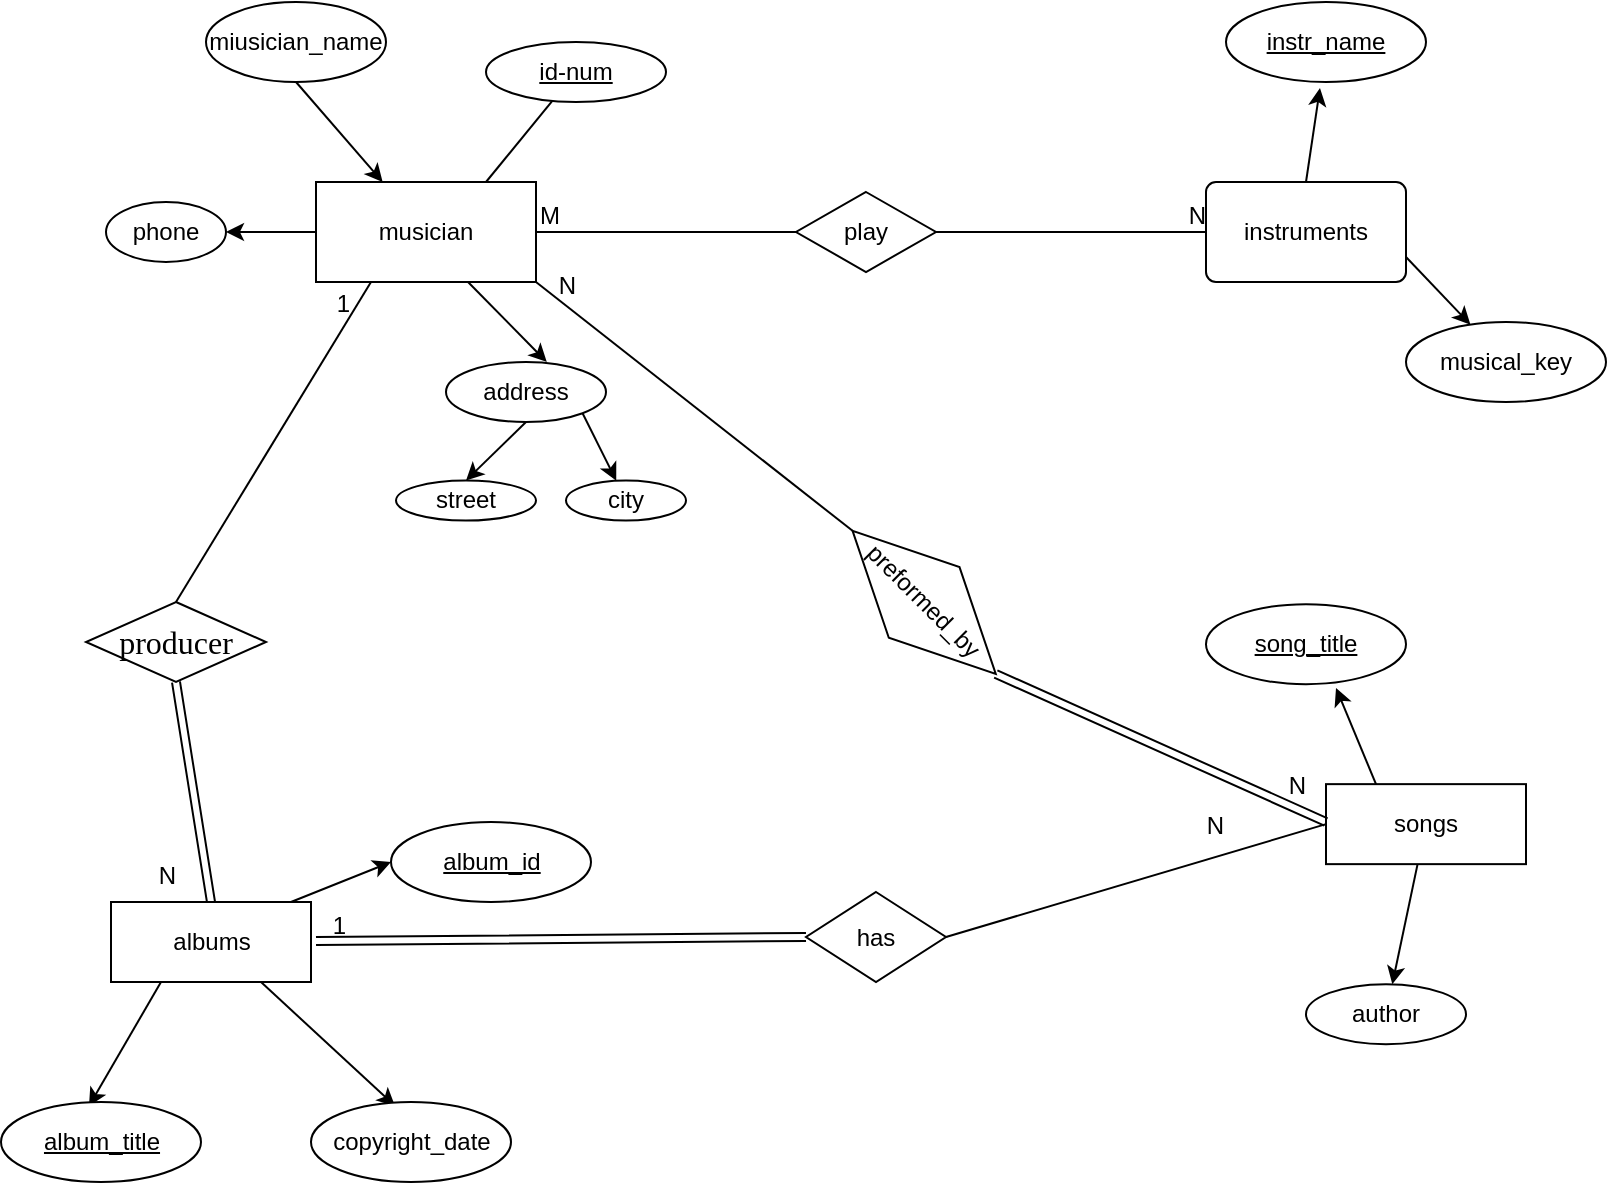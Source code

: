 <mxfile version="15.8.5" type="device" pages="5"><diagram id="dPiFQ9e7ql0geJq9dopL" name="problem1"><mxGraphModel dx="1422" dy="794" grid="1" gridSize="10" guides="1" tooltips="1" connect="1" arrows="1" fold="1" page="1" pageScale="1" pageWidth="850" pageHeight="1100" math="0" shadow="0"><root><mxCell id="0"/><mxCell id="1" parent="0"/><mxCell id="gvG1NookhbGsyrbabQOF-35" style="edgeStyle=none;rounded=0;orthogonalLoop=1;jettySize=auto;html=1;exitX=0.5;exitY=0;exitDx=0;exitDy=0;entryX=0.27;entryY=1.075;entryDx=0;entryDy=0;entryPerimeter=0;" parent="1" source="gvG1NookhbGsyrbabQOF-15" edge="1"><mxGeometry relative="1" as="geometry"><mxPoint x="667" y="173" as="targetPoint"/></mxGeometry></mxCell><mxCell id="gvG1NookhbGsyrbabQOF-39" style="edgeStyle=none;rounded=0;orthogonalLoop=1;jettySize=auto;html=1;exitX=1;exitY=0.75;exitDx=0;exitDy=0;" parent="1" source="gvG1NookhbGsyrbabQOF-15" target="gvG1NookhbGsyrbabQOF-37" edge="1"><mxGeometry relative="1" as="geometry"/></mxCell><mxCell id="gvG1NookhbGsyrbabQOF-15" value="instruments" style="rounded=1;arcSize=10;whiteSpace=wrap;html=1;align=center;" parent="1" vertex="1"><mxGeometry x="610" y="220" width="100" height="50" as="geometry"/></mxCell><mxCell id="gvG1NookhbGsyrbabQOF-32" style="edgeStyle=none;rounded=0;orthogonalLoop=1;jettySize=auto;html=1;exitX=0.691;exitY=1;exitDx=0;exitDy=0;entryX=0.63;entryY=0;entryDx=0;entryDy=0;entryPerimeter=0;exitPerimeter=0;" parent="1" source="gvG1NookhbGsyrbabQOF-16" target="gvG1NookhbGsyrbabQOF-25" edge="1"><mxGeometry relative="1" as="geometry"/></mxCell><mxCell id="gvG1NookhbGsyrbabQOF-96" style="edgeStyle=none;rounded=0;orthogonalLoop=1;jettySize=auto;html=1;exitX=0;exitY=0.5;exitDx=0;exitDy=0;entryX=1;entryY=0.5;entryDx=0;entryDy=0;" parent="1" source="gvG1NookhbGsyrbabQOF-16" target="gvG1NookhbGsyrbabQOF-58" edge="1"><mxGeometry relative="1" as="geometry"/></mxCell><mxCell id="gvG1NookhbGsyrbabQOF-16" value="musician" style="whiteSpace=wrap;html=1;align=center;" parent="1" vertex="1"><mxGeometry x="165" y="220" width="110" height="50" as="geometry"/></mxCell><mxCell id="gvG1NookhbGsyrbabQOF-19" value="" style="endArrow=none;html=1;rounded=0;" parent="1" target="gvG1NookhbGsyrbabQOF-20" edge="1"><mxGeometry width="50" height="50" relative="1" as="geometry"><mxPoint x="250" y="220" as="sourcePoint"/><mxPoint x="300" y="170" as="targetPoint"/></mxGeometry></mxCell><mxCell id="gvG1NookhbGsyrbabQOF-20" value="id-num" style="ellipse;whiteSpace=wrap;html=1;align=center;fontStyle=4;" parent="1" vertex="1"><mxGeometry x="250" y="150" width="90" height="30" as="geometry"/></mxCell><mxCell id="gvG1NookhbGsyrbabQOF-33" style="edgeStyle=none;rounded=0;orthogonalLoop=1;jettySize=auto;html=1;exitX=0.5;exitY=1;exitDx=0;exitDy=0;" parent="1" source="gvG1NookhbGsyrbabQOF-24" target="gvG1NookhbGsyrbabQOF-16" edge="1"><mxGeometry relative="1" as="geometry"/></mxCell><mxCell id="gvG1NookhbGsyrbabQOF-24" value="miusician_name" style="ellipse;whiteSpace=wrap;html=1;align=center;" parent="1" vertex="1"><mxGeometry x="110" y="130" width="90" height="40" as="geometry"/></mxCell><mxCell id="gvG1NookhbGsyrbabQOF-31" style="rounded=0;orthogonalLoop=1;jettySize=auto;html=1;exitX=1;exitY=1;exitDx=0;exitDy=0;" parent="1" source="gvG1NookhbGsyrbabQOF-25" target="gvG1NookhbGsyrbabQOF-27" edge="1"><mxGeometry relative="1" as="geometry"/></mxCell><mxCell id="gvG1NookhbGsyrbabQOF-95" style="edgeStyle=none;rounded=0;orthogonalLoop=1;jettySize=auto;html=1;exitX=0.5;exitY=1;exitDx=0;exitDy=0;entryX=0.5;entryY=0;entryDx=0;entryDy=0;" parent="1" source="gvG1NookhbGsyrbabQOF-25" target="gvG1NookhbGsyrbabQOF-26" edge="1"><mxGeometry relative="1" as="geometry"/></mxCell><mxCell id="gvG1NookhbGsyrbabQOF-25" value="address" style="ellipse;whiteSpace=wrap;html=1;align=center;" parent="1" vertex="1"><mxGeometry x="230" y="310" width="80" height="30" as="geometry"/></mxCell><mxCell id="gvG1NookhbGsyrbabQOF-26" value="street" style="ellipse;whiteSpace=wrap;html=1;align=center;" parent="1" vertex="1"><mxGeometry x="205" y="369.27" width="70" height="20" as="geometry"/></mxCell><mxCell id="gvG1NookhbGsyrbabQOF-27" value="city" style="ellipse;whiteSpace=wrap;html=1;align=center;" parent="1" vertex="1"><mxGeometry x="290" y="369.27" width="60" height="20" as="geometry"/></mxCell><mxCell id="gvG1NookhbGsyrbabQOF-36" value="instr_name" style="ellipse;whiteSpace=wrap;html=1;align=center;fontStyle=4;" parent="1" vertex="1"><mxGeometry x="620" y="130" width="100" height="40" as="geometry"/></mxCell><mxCell id="gvG1NookhbGsyrbabQOF-37" value="musical_key" style="ellipse;whiteSpace=wrap;html=1;align=center;" parent="1" vertex="1"><mxGeometry x="710" y="290" width="100" height="40" as="geometry"/></mxCell><mxCell id="gvG1NookhbGsyrbabQOF-46" style="edgeStyle=none;rounded=0;orthogonalLoop=1;jettySize=auto;html=1;exitX=1;exitY=0.5;exitDx=0;exitDy=0;entryX=0;entryY=0.5;entryDx=0;entryDy=0;" parent="1" target="gvG1NookhbGsyrbabQOF-45" edge="1"><mxGeometry relative="1" as="geometry"><mxPoint x="152.5" y="580" as="sourcePoint"/></mxGeometry></mxCell><mxCell id="gvG1NookhbGsyrbabQOF-47" style="edgeStyle=none;rounded=0;orthogonalLoop=1;jettySize=auto;html=1;exitX=0.75;exitY=1;exitDx=0;exitDy=0;entryX=0.42;entryY=0.05;entryDx=0;entryDy=0;entryPerimeter=0;" parent="1" source="gvG1NookhbGsyrbabQOF-41" target="gvG1NookhbGsyrbabQOF-43" edge="1"><mxGeometry relative="1" as="geometry"/></mxCell><mxCell id="gvG1NookhbGsyrbabQOF-48" style="edgeStyle=none;rounded=0;orthogonalLoop=1;jettySize=auto;html=1;exitX=0.25;exitY=1;exitDx=0;exitDy=0;entryX=0.44;entryY=0.05;entryDx=0;entryDy=0;entryPerimeter=0;" parent="1" source="gvG1NookhbGsyrbabQOF-41" target="gvG1NookhbGsyrbabQOF-42" edge="1"><mxGeometry relative="1" as="geometry"/></mxCell><mxCell id="gvG1NookhbGsyrbabQOF-41" value="albums" style="whiteSpace=wrap;html=1;align=center;" parent="1" vertex="1"><mxGeometry x="62.5" y="580" width="100" height="40" as="geometry"/></mxCell><mxCell id="gvG1NookhbGsyrbabQOF-42" value="album_title" style="ellipse;whiteSpace=wrap;html=1;align=center;fontStyle=4;" parent="1" vertex="1"><mxGeometry x="7.5" y="680" width="100" height="40" as="geometry"/></mxCell><mxCell id="gvG1NookhbGsyrbabQOF-43" value="copyright_date" style="ellipse;whiteSpace=wrap;html=1;align=center;" parent="1" vertex="1"><mxGeometry x="162.5" y="680" width="100" height="40" as="geometry"/></mxCell><mxCell id="gvG1NookhbGsyrbabQOF-45" value="album_id" style="ellipse;whiteSpace=wrap;html=1;align=center;fontStyle=4;" parent="1" vertex="1"><mxGeometry x="202.5" y="540" width="100" height="40" as="geometry"/></mxCell><mxCell id="gvG1NookhbGsyrbabQOF-53" value="" style="edgeStyle=none;rounded=0;orthogonalLoop=1;jettySize=auto;html=1;" parent="1" source="gvG1NookhbGsyrbabQOF-49" target="gvG1NookhbGsyrbabQOF-52" edge="1"><mxGeometry relative="1" as="geometry"/></mxCell><mxCell id="gvG1NookhbGsyrbabQOF-97" style="edgeStyle=none;rounded=0;orthogonalLoop=1;jettySize=auto;html=1;exitX=0.25;exitY=0;exitDx=0;exitDy=0;entryX=0.65;entryY=1.048;entryDx=0;entryDy=0;entryPerimeter=0;" parent="1" source="gvG1NookhbGsyrbabQOF-49" target="gvG1NookhbGsyrbabQOF-56" edge="1"><mxGeometry relative="1" as="geometry"/></mxCell><mxCell id="gvG1NookhbGsyrbabQOF-49" value="songs" style="whiteSpace=wrap;html=1;align=center;" parent="1" vertex="1"><mxGeometry x="670" y="521.07" width="100" height="40" as="geometry"/></mxCell><mxCell id="gvG1NookhbGsyrbabQOF-52" value="author" style="ellipse;whiteSpace=wrap;html=1;" parent="1" vertex="1"><mxGeometry x="660" y="621.07" width="80" height="30" as="geometry"/></mxCell><mxCell id="gvG1NookhbGsyrbabQOF-56" value="song_title" style="ellipse;whiteSpace=wrap;html=1;align=center;fontStyle=4;" parent="1" vertex="1"><mxGeometry x="610" y="431.07" width="100" height="40" as="geometry"/></mxCell><mxCell id="gvG1NookhbGsyrbabQOF-58" value="phone" style="ellipse;whiteSpace=wrap;html=1;align=center;" parent="1" vertex="1"><mxGeometry x="60" y="230" width="60" height="30" as="geometry"/></mxCell><mxCell id="gvG1NookhbGsyrbabQOF-82" value="has" style="shape=rhombus;perimeter=rhombusPerimeter;whiteSpace=wrap;html=1;align=center;" parent="1" vertex="1"><mxGeometry x="410" y="575" width="70" height="45" as="geometry"/></mxCell><mxCell id="gvG1NookhbGsyrbabQOF-84" value="preformed_by" style="shape=rhombus;perimeter=rhombusPerimeter;whiteSpace=wrap;html=1;align=center;rotation=45;" parent="1" vertex="1"><mxGeometry x="418.45" y="405.21" width="101.26" height="50" as="geometry"/></mxCell><mxCell id="gvG1NookhbGsyrbabQOF-87" value="&lt;span style=&quot;font-size: 12.0pt ; font-family: &amp;#34;cambria&amp;#34; , serif&quot;&gt;producer&lt;/span&gt;" style="shape=rhombus;perimeter=rhombusPerimeter;whiteSpace=wrap;html=1;align=center;" parent="1" vertex="1"><mxGeometry x="50" y="430" width="90" height="40" as="geometry"/></mxCell><mxCell id="gvG1NookhbGsyrbabQOF-108" value="" style="endArrow=none;html=1;rounded=0;entryX=0;entryY=0.5;entryDx=0;entryDy=0;exitX=1;exitY=0.5;exitDx=0;exitDy=0;" parent="1" source="gvG1NookhbGsyrbabQOF-16" target="gvG1NookhbGsyrbabQOF-15" edge="1"><mxGeometry relative="1" as="geometry"><mxPoint x="280" y="240" as="sourcePoint"/><mxPoint x="440" y="240" as="targetPoint"/></mxGeometry></mxCell><mxCell id="gvG1NookhbGsyrbabQOF-109" value="M" style="resizable=0;html=1;align=left;verticalAlign=bottom;" parent="gvG1NookhbGsyrbabQOF-108" connectable="0" vertex="1"><mxGeometry x="-1" relative="1" as="geometry"/></mxCell><mxCell id="gvG1NookhbGsyrbabQOF-110" value="N" style="resizable=0;html=1;align=right;verticalAlign=bottom;" parent="gvG1NookhbGsyrbabQOF-108" connectable="0" vertex="1"><mxGeometry x="1" relative="1" as="geometry"/></mxCell><mxCell id="gvG1NookhbGsyrbabQOF-111" value="play" style="shape=rhombus;perimeter=rhombusPerimeter;whiteSpace=wrap;html=1;align=center;" parent="1" vertex="1"><mxGeometry x="405" y="225" width="70" height="40" as="geometry"/></mxCell><mxCell id="gvG1NookhbGsyrbabQOF-114" value="" style="shape=link;html=1;rounded=0;exitX=0;exitY=0.5;exitDx=0;exitDy=0;" parent="1" source="gvG1NookhbGsyrbabQOF-82" edge="1"><mxGeometry relative="1" as="geometry"><mxPoint x="325" y="599.5" as="sourcePoint"/><mxPoint x="165" y="599.5" as="targetPoint"/></mxGeometry></mxCell><mxCell id="gvG1NookhbGsyrbabQOF-115" value="1" style="resizable=0;html=1;align=right;verticalAlign=bottom;" parent="gvG1NookhbGsyrbabQOF-114" connectable="0" vertex="1"><mxGeometry x="1" relative="1" as="geometry"><mxPoint x="15" y="1" as="offset"/></mxGeometry></mxCell><mxCell id="gvG1NookhbGsyrbabQOF-120" value="" style="endArrow=none;html=1;rounded=0;exitX=1;exitY=0.5;exitDx=0;exitDy=0;entryX=0;entryY=0.5;entryDx=0;entryDy=0;" parent="1" source="gvG1NookhbGsyrbabQOF-82" target="gvG1NookhbGsyrbabQOF-49" edge="1"><mxGeometry relative="1" as="geometry"><mxPoint x="480" y="590" as="sourcePoint"/><mxPoint x="640" y="590" as="targetPoint"/></mxGeometry></mxCell><mxCell id="gvG1NookhbGsyrbabQOF-121" value="N" style="resizable=0;html=1;align=right;verticalAlign=bottom;" parent="gvG1NookhbGsyrbabQOF-120" connectable="0" vertex="1"><mxGeometry x="1" relative="1" as="geometry"><mxPoint x="-50" y="9" as="offset"/></mxGeometry></mxCell><mxCell id="gvG1NookhbGsyrbabQOF-122" value="" style="shape=link;html=1;rounded=0;exitX=1;exitY=0.5;exitDx=0;exitDy=0;" parent="1" source="gvG1NookhbGsyrbabQOF-84" edge="1"><mxGeometry relative="1" as="geometry"><mxPoint x="510" y="540" as="sourcePoint"/><mxPoint x="670" y="540" as="targetPoint"/></mxGeometry></mxCell><mxCell id="gvG1NookhbGsyrbabQOF-123" value="N" style="resizable=0;html=1;align=right;verticalAlign=bottom;" parent="gvG1NookhbGsyrbabQOF-122" connectable="0" vertex="1"><mxGeometry x="1" relative="1" as="geometry"><mxPoint x="-10" y="-10" as="offset"/></mxGeometry></mxCell><mxCell id="gvG1NookhbGsyrbabQOF-124" value="" style="endArrow=none;html=1;rounded=0;entryX=0;entryY=0.5;entryDx=0;entryDy=0;exitX=1;exitY=1;exitDx=0;exitDy=0;" parent="1" source="gvG1NookhbGsyrbabQOF-16" target="gvG1NookhbGsyrbabQOF-84" edge="1"><mxGeometry relative="1" as="geometry"><mxPoint x="265" y="269" as="sourcePoint"/><mxPoint x="425" y="269" as="targetPoint"/></mxGeometry></mxCell><mxCell id="gvG1NookhbGsyrbabQOF-125" value="N" style="resizable=0;html=1;align=right;verticalAlign=bottom;" parent="gvG1NookhbGsyrbabQOF-124" connectable="0" vertex="1"><mxGeometry x="1" relative="1" as="geometry"><mxPoint x="-138" y="-114" as="offset"/></mxGeometry></mxCell><mxCell id="gvG1NookhbGsyrbabQOF-126" value="" style="shape=link;html=1;rounded=0;entryX=0.5;entryY=0;entryDx=0;entryDy=0;exitX=0.5;exitY=1;exitDx=0;exitDy=0;" parent="1" source="gvG1NookhbGsyrbabQOF-87" target="gvG1NookhbGsyrbabQOF-41" edge="1"><mxGeometry relative="1" as="geometry"><mxPoint x="90" y="480" as="sourcePoint"/><mxPoint x="250" y="480" as="targetPoint"/></mxGeometry></mxCell><mxCell id="gvG1NookhbGsyrbabQOF-127" value="N" style="resizable=0;html=1;align=right;verticalAlign=bottom;" parent="gvG1NookhbGsyrbabQOF-126" connectable="0" vertex="1"><mxGeometry x="1" relative="1" as="geometry"><mxPoint x="-17" y="-5" as="offset"/></mxGeometry></mxCell><mxCell id="gvG1NookhbGsyrbabQOF-128" value="" style="endArrow=none;html=1;rounded=0;entryX=0.25;entryY=1;entryDx=0;entryDy=0;exitX=0.5;exitY=0;exitDx=0;exitDy=0;" parent="1" source="gvG1NookhbGsyrbabQOF-87" target="gvG1NookhbGsyrbabQOF-16" edge="1"><mxGeometry relative="1" as="geometry"><mxPoint x="70" y="309" as="sourcePoint"/><mxPoint x="230" y="309" as="targetPoint"/></mxGeometry></mxCell><mxCell id="gvG1NookhbGsyrbabQOF-129" value="1" style="resizable=0;html=1;align=right;verticalAlign=bottom;" parent="gvG1NookhbGsyrbabQOF-128" connectable="0" vertex="1"><mxGeometry x="1" relative="1" as="geometry"><mxPoint x="-10" y="20" as="offset"/></mxGeometry></mxCell></root></mxGraphModel></diagram><diagram id="rCgEZcl8Ak1JJLhaQ1TF" name="problem2"><mxGraphModel dx="1422" dy="794" grid="1" gridSize="10" guides="1" tooltips="1" connect="1" arrows="1" fold="1" page="1" pageScale="1" pageWidth="850" pageHeight="1100" math="0" shadow="0"><root><mxCell id="gQ0LU_FNUxQqCdaLYq7k-0"/><mxCell id="gQ0LU_FNUxQqCdaLYq7k-1" parent="gQ0LU_FNUxQqCdaLYq7k-0"/><mxCell id="gQ0LU_FNUxQqCdaLYq7k-28" style="edgeStyle=none;rounded=0;orthogonalLoop=1;jettySize=auto;html=1;exitX=0.25;exitY=1;exitDx=0;exitDy=0;entryX=0.57;entryY=-0.1;entryDx=0;entryDy=0;entryPerimeter=0;" parent="gQ0LU_FNUxQqCdaLYq7k-1" source="gQ0LU_FNUxQqCdaLYq7k-2" target="gQ0LU_FNUxQqCdaLYq7k-26" edge="1"><mxGeometry relative="1" as="geometry"><mxPoint x="640" y="530" as="targetPoint"/><Array as="points"><mxPoint x="610" y="516"/></Array></mxGeometry></mxCell><mxCell id="gQ0LU_FNUxQqCdaLYq7k-29" style="edgeStyle=none;rounded=0;orthogonalLoop=1;jettySize=auto;html=1;exitX=0.75;exitY=1;exitDx=0;exitDy=0;entryX=0.65;entryY=0.05;entryDx=0;entryDy=0;entryPerimeter=0;" parent="gQ0LU_FNUxQqCdaLYq7k-1" source="gQ0LU_FNUxQqCdaLYq7k-2" target="gQ0LU_FNUxQqCdaLYq7k-27" edge="1"><mxGeometry relative="1" as="geometry"/></mxCell><mxCell id="gQ0LU_FNUxQqCdaLYq7k-2" value="owners" style="whiteSpace=wrap;html=1;align=center;" parent="gQ0LU_FNUxQqCdaLYq7k-1" vertex="1"><mxGeometry x="640" y="420" width="100" height="40" as="geometry"/></mxCell><mxCell id="gQ0LU_FNUxQqCdaLYq7k-15" style="edgeStyle=none;rounded=0;orthogonalLoop=1;jettySize=auto;html=1;exitX=0;exitY=1;exitDx=0;exitDy=0;entryX=0.5;entryY=0;entryDx=0;entryDy=0;" parent="gQ0LU_FNUxQqCdaLYq7k-1" source="gQ0LU_FNUxQqCdaLYq7k-3" target="gQ0LU_FNUxQqCdaLYq7k-14" edge="1"><mxGeometry relative="1" as="geometry"/></mxCell><mxCell id="gQ0LU_FNUxQqCdaLYq7k-18" style="edgeStyle=none;rounded=0;orthogonalLoop=1;jettySize=auto;html=1;exitX=0.5;exitY=1;exitDx=0;exitDy=0;" parent="gQ0LU_FNUxQqCdaLYq7k-1" source="gQ0LU_FNUxQqCdaLYq7k-3" target="gQ0LU_FNUxQqCdaLYq7k-16" edge="1"><mxGeometry relative="1" as="geometry"/></mxCell><mxCell id="gQ0LU_FNUxQqCdaLYq7k-19" style="edgeStyle=none;rounded=0;orthogonalLoop=1;jettySize=auto;html=1;exitX=0.75;exitY=1;exitDx=0;exitDy=0;" parent="gQ0LU_FNUxQqCdaLYq7k-1" edge="1"><mxGeometry relative="1" as="geometry"><mxPoint x="220" y="570" as="sourcePoint"/><mxPoint x="280" y="610" as="targetPoint"/></mxGeometry></mxCell><mxCell id="gQ0LU_FNUxQqCdaLYq7k-3" value="property" style="whiteSpace=wrap;html=1;align=center;" parent="gQ0LU_FNUxQqCdaLYq7k-1" vertex="1"><mxGeometry x="130" y="420" width="100" height="40" as="geometry"/></mxCell><mxCell id="gQ0LU_FNUxQqCdaLYq7k-11" style="edgeStyle=none;rounded=0;orthogonalLoop=1;jettySize=auto;html=1;exitX=1;exitY=0;exitDx=0;exitDy=0;" parent="gQ0LU_FNUxQqCdaLYq7k-1" source="gQ0LU_FNUxQqCdaLYq7k-4" edge="1"><mxGeometry relative="1" as="geometry"><mxPoint x="760" y="70" as="targetPoint"/></mxGeometry></mxCell><mxCell id="gQ0LU_FNUxQqCdaLYq7k-13" style="edgeStyle=none;rounded=0;orthogonalLoop=1;jettySize=auto;html=1;exitX=0.75;exitY=1;exitDx=0;exitDy=0;entryX=0;entryY=0.5;entryDx=0;entryDy=0;" parent="gQ0LU_FNUxQqCdaLYq7k-1" source="gQ0LU_FNUxQqCdaLYq7k-4" target="gQ0LU_FNUxQqCdaLYq7k-12" edge="1"><mxGeometry relative="1" as="geometry"/></mxCell><mxCell id="gQ0LU_FNUxQqCdaLYq7k-4" value="employees" style="whiteSpace=wrap;html=1;align=center;" parent="gQ0LU_FNUxQqCdaLYq7k-1" vertex="1"><mxGeometry x="600" y="90" width="100" height="40" as="geometry"/></mxCell><mxCell id="gQ0LU_FNUxQqCdaLYq7k-7" style="rounded=0;orthogonalLoop=1;jettySize=auto;html=1;exitX=0;exitY=0.75;exitDx=0;exitDy=0;entryX=0.61;entryY=-0.05;entryDx=0;entryDy=0;entryPerimeter=0;" parent="gQ0LU_FNUxQqCdaLYq7k-1" source="gQ0LU_FNUxQqCdaLYq7k-5" target="gQ0LU_FNUxQqCdaLYq7k-6" edge="1"><mxGeometry relative="1" as="geometry"/></mxCell><mxCell id="gQ0LU_FNUxQqCdaLYq7k-9" style="edgeStyle=none;rounded=0;orthogonalLoop=1;jettySize=auto;html=1;exitX=0.25;exitY=0;exitDx=0;exitDy=0;entryX=1;entryY=0.5;entryDx=0;entryDy=0;" parent="gQ0LU_FNUxQqCdaLYq7k-1" source="gQ0LU_FNUxQqCdaLYq7k-5" target="gQ0LU_FNUxQqCdaLYq7k-8" edge="1"><mxGeometry relative="1" as="geometry"/></mxCell><mxCell id="gQ0LU_FNUxQqCdaLYq7k-5" value="sales_office" style="whiteSpace=wrap;html=1;align=center;" parent="gQ0LU_FNUxQqCdaLYq7k-1" vertex="1"><mxGeometry x="130" y="90" width="100" height="40" as="geometry"/></mxCell><mxCell id="gQ0LU_FNUxQqCdaLYq7k-6" value="&lt;span style=&quot;font-size: 12.0pt ; font-family: &amp;#34;times new roman&amp;#34; , serif&quot;&gt;Office_Number&amp;nbsp;&lt;/span&gt;" style="ellipse;whiteSpace=wrap;html=1;align=center;" parent="gQ0LU_FNUxQqCdaLYq7k-1" vertex="1"><mxGeometry x="20" y="140" width="110" height="40" as="geometry"/></mxCell><mxCell id="gQ0LU_FNUxQqCdaLYq7k-8" value="&lt;span style=&quot;font-size: 12.0pt ; font-family: &amp;#34;times new roman&amp;#34; , serif&quot;&gt;Location.&lt;/span&gt;" style="ellipse;whiteSpace=wrap;html=1;align=center;" parent="gQ0LU_FNUxQqCdaLYq7k-1" vertex="1"><mxGeometry x="25" y="40" width="100" height="40" as="geometry"/></mxCell><mxCell id="gQ0LU_FNUxQqCdaLYq7k-10" value="&lt;span style=&quot;font-size: 12.0pt ; font-family: &amp;#34;times new roman&amp;#34; , serif&quot;&gt;Employee_ID&amp;nbsp;&amp;nbsp;&lt;/span&gt;" style="ellipse;whiteSpace=wrap;html=1;align=center;" parent="gQ0LU_FNUxQqCdaLYq7k-1" vertex="1"><mxGeometry x="710" y="30" width="100" height="40" as="geometry"/></mxCell><mxCell id="gQ0LU_FNUxQqCdaLYq7k-12" value="&lt;span style=&quot;font-size: 12.0pt ; font-family: &amp;#34;times new roman&amp;#34; , serif&quot;&gt;Employee_Name&lt;/span&gt;" style="ellipse;whiteSpace=wrap;html=1;align=center;rotation=15;" parent="gQ0LU_FNUxQqCdaLYq7k-1" vertex="1"><mxGeometry x="708.54" y="181.12" width="110" height="50" as="geometry"/></mxCell><mxCell id="gQ0LU_FNUxQqCdaLYq7k-14" value="&lt;span style=&quot;font-size: 12.0pt ; font-family: &amp;#34;times new roman&amp;#34; , serif&quot;&gt;Property_ID&amp;nbsp;&lt;/span&gt;" style="ellipse;whiteSpace=wrap;html=1;align=center;" parent="gQ0LU_FNUxQqCdaLYq7k-1" vertex="1"><mxGeometry x="10" y="530" width="100" height="40" as="geometry"/></mxCell><mxCell id="gQ0LU_FNUxQqCdaLYq7k-22" style="edgeStyle=none;rounded=0;orthogonalLoop=1;jettySize=auto;html=1;exitX=0;exitY=1;exitDx=0;exitDy=0;" parent="gQ0LU_FNUxQqCdaLYq7k-1" source="gQ0LU_FNUxQqCdaLYq7k-16" target="gQ0LU_FNUxQqCdaLYq7k-21" edge="1"><mxGeometry relative="1" as="geometry"/></mxCell><mxCell id="gQ0LU_FNUxQqCdaLYq7k-23" style="edgeStyle=none;rounded=0;orthogonalLoop=1;jettySize=auto;html=1;exitX=0.5;exitY=1;exitDx=0;exitDy=0;" parent="gQ0LU_FNUxQqCdaLYq7k-1" source="gQ0LU_FNUxQqCdaLYq7k-16" target="gQ0LU_FNUxQqCdaLYq7k-20" edge="1"><mxGeometry relative="1" as="geometry"/></mxCell><mxCell id="gQ0LU_FNUxQqCdaLYq7k-25" style="edgeStyle=none;rounded=0;orthogonalLoop=1;jettySize=auto;html=1;exitX=0.5;exitY=1;exitDx=0;exitDy=0;" parent="gQ0LU_FNUxQqCdaLYq7k-1" source="gQ0LU_FNUxQqCdaLYq7k-16" target="gQ0LU_FNUxQqCdaLYq7k-24" edge="1"><mxGeometry relative="1" as="geometry"/></mxCell><mxCell id="gQ0LU_FNUxQqCdaLYq7k-16" value="&lt;span style=&quot;font-size: 12.0pt ; font-family: &amp;#34;times new roman&amp;#34; , serif&quot;&gt;Location&lt;/span&gt;" style="ellipse;whiteSpace=wrap;html=1;align=center;" parent="gQ0LU_FNUxQqCdaLYq7k-1" vertex="1"><mxGeometry x="140" y="540" width="100" height="40" as="geometry"/></mxCell><mxCell id="gQ0LU_FNUxQqCdaLYq7k-17" value="city" style="ellipse;whiteSpace=wrap;html=1;align=center;" parent="gQ0LU_FNUxQqCdaLYq7k-1" vertex="1"><mxGeometry x="240" y="610" width="80" height="30" as="geometry"/></mxCell><mxCell id="gQ0LU_FNUxQqCdaLYq7k-20" value="Address" style="ellipse;whiteSpace=wrap;html=1;align=center;" parent="gQ0LU_FNUxQqCdaLYq7k-1" vertex="1"><mxGeometry x="150" y="670" width="80" height="30" as="geometry"/></mxCell><mxCell id="gQ0LU_FNUxQqCdaLYq7k-21" value="state" style="ellipse;whiteSpace=wrap;html=1;align=center;" parent="gQ0LU_FNUxQqCdaLYq7k-1" vertex="1"><mxGeometry x="70" y="610" width="67.5" height="30" as="geometry"/></mxCell><mxCell id="gQ0LU_FNUxQqCdaLYq7k-24" value="&lt;span style=&quot;font-size: 12.0pt ; font-family: &amp;#34;times new roman&amp;#34; , serif&quot;&gt;Zip_Code.&lt;/span&gt;" style="ellipse;whiteSpace=wrap;html=1;align=center;" parent="gQ0LU_FNUxQqCdaLYq7k-1" vertex="1"><mxGeometry x="50" y="690" width="80" height="30" as="geometry"/></mxCell><mxCell id="gQ0LU_FNUxQqCdaLYq7k-26" value="owner_id" style="ellipse;whiteSpace=wrap;html=1;align=center;" parent="gQ0LU_FNUxQqCdaLYq7k-1" vertex="1"><mxGeometry x="560" y="520" width="100" height="40" as="geometry"/></mxCell><mxCell id="gQ0LU_FNUxQqCdaLYq7k-27" value="owner_name" style="ellipse;whiteSpace=wrap;html=1;align=center;" parent="gQ0LU_FNUxQqCdaLYq7k-1" vertex="1"><mxGeometry x="700" y="520" width="100" height="40" as="geometry"/></mxCell><mxCell id="gQ0LU_FNUxQqCdaLYq7k-30" value="&lt;span style=&quot;font-size: 12.0pt ; font-family: &amp;#34;times new roman&amp;#34; , serif&quot;&gt;assigned&lt;/span&gt;" style="shape=rhombus;perimeter=rhombusPerimeter;whiteSpace=wrap;html=1;align=center;" parent="gQ0LU_FNUxQqCdaLYq7k-1" vertex="1"><mxGeometry x="370" y="80" width="100" height="50" as="geometry"/></mxCell><mxCell id="gQ0LU_FNUxQqCdaLYq7k-31" value="Mange" style="shape=rhombus;perimeter=rhombusPerimeter;whiteSpace=wrap;html=1;align=center;" parent="gQ0LU_FNUxQqCdaLYq7k-1" vertex="1"><mxGeometry x="375" y="180" width="100" height="50" as="geometry"/></mxCell><mxCell id="gQ0LU_FNUxQqCdaLYq7k-32" value="" style="shape=link;html=1;rounded=0;exitX=1;exitY=0.5;exitDx=0;exitDy=0;" parent="gQ0LU_FNUxQqCdaLYq7k-1" source="gQ0LU_FNUxQqCdaLYq7k-30" edge="1"><mxGeometry relative="1" as="geometry"><mxPoint x="470" y="110" as="sourcePoint"/><mxPoint x="600" y="109.5" as="targetPoint"/></mxGeometry></mxCell><mxCell id="gQ0LU_FNUxQqCdaLYq7k-33" value="N" style="resizable=0;html=1;align=right;verticalAlign=bottom;" parent="gQ0LU_FNUxQqCdaLYq7k-32" connectable="0" vertex="1"><mxGeometry x="1" relative="1" as="geometry"/></mxCell><mxCell id="gQ0LU_FNUxQqCdaLYq7k-34" value="" style="endArrow=none;html=1;rounded=0;exitX=1;exitY=0.5;exitDx=0;exitDy=0;" parent="gQ0LU_FNUxQqCdaLYq7k-1" source="gQ0LU_FNUxQqCdaLYq7k-5" edge="1"><mxGeometry relative="1" as="geometry"><mxPoint x="215" y="104.5" as="sourcePoint"/><mxPoint x="375" y="104.5" as="targetPoint"/></mxGeometry></mxCell><mxCell id="gQ0LU_FNUxQqCdaLYq7k-35" value="1" style="resizable=0;html=1;align=right;verticalAlign=bottom;" parent="gQ0LU_FNUxQqCdaLYq7k-34" connectable="0" vertex="1"><mxGeometry x="1" relative="1" as="geometry"><mxPoint x="-132" y="6" as="offset"/></mxGeometry></mxCell><mxCell id="gQ0LU_FNUxQqCdaLYq7k-36" value="" style="shape=link;html=1;rounded=0;entryX=0;entryY=0.5;entryDx=0;entryDy=0;exitX=1;exitY=1;exitDx=0;exitDy=0;" parent="gQ0LU_FNUxQqCdaLYq7k-1" source="gQ0LU_FNUxQqCdaLYq7k-5" target="gQ0LU_FNUxQqCdaLYq7k-31" edge="1"><mxGeometry relative="1" as="geometry"><mxPoint x="200" y="140" as="sourcePoint"/><mxPoint x="360" y="140" as="targetPoint"/></mxGeometry></mxCell><mxCell id="gQ0LU_FNUxQqCdaLYq7k-37" value="1" style="resizable=0;html=1;align=right;verticalAlign=bottom;" parent="gQ0LU_FNUxQqCdaLYq7k-36" connectable="0" vertex="1"><mxGeometry x="1" relative="1" as="geometry"><mxPoint x="-124" y="-70" as="offset"/></mxGeometry></mxCell><mxCell id="gQ0LU_FNUxQqCdaLYq7k-38" value="" style="endArrow=none;html=1;rounded=0;entryX=0;entryY=1;entryDx=0;entryDy=0;" parent="gQ0LU_FNUxQqCdaLYq7k-1" target="gQ0LU_FNUxQqCdaLYq7k-4" edge="1"><mxGeometry relative="1" as="geometry"><mxPoint x="475" y="205.62" as="sourcePoint"/><mxPoint x="635" y="205.62" as="targetPoint"/></mxGeometry></mxCell><mxCell id="gQ0LU_FNUxQqCdaLYq7k-39" value="1" style="resizable=0;html=1;align=right;verticalAlign=bottom;" parent="gQ0LU_FNUxQqCdaLYq7k-38" connectable="0" vertex="1"><mxGeometry x="1" relative="1" as="geometry"><mxPoint x="-10" y="8" as="offset"/></mxGeometry></mxCell><mxCell id="gQ0LU_FNUxQqCdaLYq7k-40" value="list&lt;br&gt;" style="shape=rhombus;perimeter=rhombusPerimeter;whiteSpace=wrap;html=1;align=center;" parent="gQ0LU_FNUxQqCdaLYq7k-1" vertex="1"><mxGeometry x="125" y="250" width="100" height="50" as="geometry"/></mxCell><mxCell id="gQ0LU_FNUxQqCdaLYq7k-41" value="" style="endArrow=none;html=1;rounded=0;exitX=0.5;exitY=0;exitDx=0;exitDy=0;entryX=0.5;entryY=1;entryDx=0;entryDy=0;" parent="gQ0LU_FNUxQqCdaLYq7k-1" source="gQ0LU_FNUxQqCdaLYq7k-40" target="gQ0LU_FNUxQqCdaLYq7k-5" edge="1"><mxGeometry relative="1" as="geometry"><mxPoint x="120" y="179" as="sourcePoint"/><mxPoint x="280" y="179" as="targetPoint"/></mxGeometry></mxCell><mxCell id="gQ0LU_FNUxQqCdaLYq7k-42" value="1" style="resizable=0;html=1;align=right;verticalAlign=bottom;" parent="gQ0LU_FNUxQqCdaLYq7k-41" connectable="0" vertex="1"><mxGeometry x="1" relative="1" as="geometry"><mxPoint x="-5" y="20" as="offset"/></mxGeometry></mxCell><mxCell id="gQ0LU_FNUxQqCdaLYq7k-43" value="" style="shape=link;html=1;rounded=0;exitX=0.5;exitY=1;exitDx=0;exitDy=0;entryX=0.5;entryY=0;entryDx=0;entryDy=0;" parent="gQ0LU_FNUxQqCdaLYq7k-1" edge="1"><mxGeometry relative="1" as="geometry"><mxPoint x="174" y="300" as="sourcePoint"/><mxPoint x="179" y="420" as="targetPoint"/></mxGeometry></mxCell><mxCell id="gQ0LU_FNUxQqCdaLYq7k-44" value="N" style="resizable=0;html=1;align=right;verticalAlign=bottom;" parent="gQ0LU_FNUxQqCdaLYq7k-43" connectable="0" vertex="1"><mxGeometry x="1" relative="1" as="geometry"><mxPoint x="-5" as="offset"/></mxGeometry></mxCell><mxCell id="gQ0LU_FNUxQqCdaLYq7k-45" value="Have" style="shape=rhombus;perimeter=rhombusPerimeter;whiteSpace=wrap;html=1;align=center;" parent="gQ0LU_FNUxQqCdaLYq7k-1" vertex="1"><mxGeometry x="365" y="410" width="95" height="60" as="geometry"/></mxCell><mxCell id="gQ0LU_FNUxQqCdaLYq7k-46" value="" style="shape=link;html=1;rounded=0;entryX=0;entryY=0.5;entryDx=0;entryDy=0;" parent="gQ0LU_FNUxQqCdaLYq7k-1" target="gQ0LU_FNUxQqCdaLYq7k-2" edge="1"><mxGeometry relative="1" as="geometry"><mxPoint x="460" y="439.5" as="sourcePoint"/><mxPoint x="620" y="439.5" as="targetPoint"/><Array as="points"><mxPoint x="540" y="439.5"/></Array></mxGeometry></mxCell><mxCell id="gQ0LU_FNUxQqCdaLYq7k-47" value="N" style="resizable=0;html=1;align=right;verticalAlign=bottom;" parent="gQ0LU_FNUxQqCdaLYq7k-46" connectable="0" vertex="1"><mxGeometry x="1" relative="1" as="geometry"/></mxCell><mxCell id="gQ0LU_FNUxQqCdaLYq7k-48" value="" style="endArrow=none;html=1;rounded=0;" parent="gQ0LU_FNUxQqCdaLYq7k-1" edge="1"><mxGeometry relative="1" as="geometry"><mxPoint x="230" y="440" as="sourcePoint"/><mxPoint x="365" y="439.5" as="targetPoint"/></mxGeometry></mxCell><mxCell id="gQ0LU_FNUxQqCdaLYq7k-49" value="N" style="resizable=0;html=1;align=right;verticalAlign=bottom;" parent="gQ0LU_FNUxQqCdaLYq7k-48" connectable="0" vertex="1"><mxGeometry x="1" relative="1" as="geometry"><mxPoint x="-118" as="offset"/></mxGeometry></mxCell></root></mxGraphModel></diagram><diagram id="AfBSiiXmG4qMsEQ0gkbp" name="problem3"><mxGraphModel dx="2272" dy="794" grid="1" gridSize="10" guides="1" tooltips="1" connect="1" arrows="1" fold="1" page="1" pageScale="1" pageWidth="850" pageHeight="1100" math="0" shadow="0"><root><mxCell id="vNREh7oqX9cE377h5lYv-0"/><mxCell id="vNREh7oqX9cE377h5lYv-1" parent="vNREh7oqX9cE377h5lYv-0"/><mxCell id="vNREh7oqX9cE377h5lYv-10" style="edgeStyle=none;rounded=0;orthogonalLoop=1;jettySize=auto;html=1;exitX=0.75;exitY=0;exitDx=0;exitDy=0;entryX=0;entryY=1;entryDx=0;entryDy=0;" parent="vNREh7oqX9cE377h5lYv-1" source="vNREh7oqX9cE377h5lYv-3" target="vNREh7oqX9cE377h5lYv-8" edge="1"><mxGeometry relative="1" as="geometry"/></mxCell><mxCell id="vNREh7oqX9cE377h5lYv-12" style="edgeStyle=none;rounded=0;orthogonalLoop=1;jettySize=auto;html=1;exitX=0.25;exitY=0;exitDx=0;exitDy=0;entryX=0.98;entryY=0.7;entryDx=0;entryDy=0;entryPerimeter=0;" parent="vNREh7oqX9cE377h5lYv-1" source="vNREh7oqX9cE377h5lYv-3" target="vNREh7oqX9cE377h5lYv-9" edge="1"><mxGeometry relative="1" as="geometry"/></mxCell><mxCell id="vNREh7oqX9cE377h5lYv-3" value="ward" style="whiteSpace=wrap;html=1;align=center;" parent="vNREh7oqX9cE377h5lYv-1" vertex="1"><mxGeometry x="90" y="80" width="100" height="40" as="geometry"/></mxCell><mxCell id="vNREh7oqX9cE377h5lYv-14" style="edgeStyle=none;rounded=0;orthogonalLoop=1;jettySize=auto;html=1;exitX=0.75;exitY=0;exitDx=0;exitDy=0;entryX=0;entryY=1;entryDx=0;entryDy=0;" parent="vNREh7oqX9cE377h5lYv-1" source="vNREh7oqX9cE377h5lYv-4" target="vNREh7oqX9cE377h5lYv-13" edge="1"><mxGeometry relative="1" as="geometry"/></mxCell><mxCell id="vNREh7oqX9cE377h5lYv-16" style="edgeStyle=none;rounded=0;orthogonalLoop=1;jettySize=auto;html=1;exitX=0;exitY=0.5;exitDx=0;exitDy=0;entryX=1;entryY=1;entryDx=0;entryDy=0;" parent="vNREh7oqX9cE377h5lYv-1" source="vNREh7oqX9cE377h5lYv-4" target="vNREh7oqX9cE377h5lYv-15" edge="1"><mxGeometry relative="1" as="geometry"/></mxCell><mxCell id="vNREh7oqX9cE377h5lYv-18" style="edgeStyle=none;rounded=0;orthogonalLoop=1;jettySize=auto;html=1;exitX=1;exitY=1;exitDx=0;exitDy=0;entryX=0;entryY=0.5;entryDx=0;entryDy=0;" parent="vNREh7oqX9cE377h5lYv-1" source="vNREh7oqX9cE377h5lYv-4" target="vNREh7oqX9cE377h5lYv-17" edge="1"><mxGeometry relative="1" as="geometry"/></mxCell><mxCell id="vNREh7oqX9cE377h5lYv-4" value="patients" style="whiteSpace=wrap;html=1;align=center;" parent="vNREh7oqX9cE377h5lYv-1" vertex="1"><mxGeometry x="550" y="80" width="100" height="40" as="geometry"/></mxCell><mxCell id="vNREh7oqX9cE377h5lYv-20" style="edgeStyle=none;rounded=0;orthogonalLoop=1;jettySize=auto;html=1;exitX=1;exitY=0.25;exitDx=0;exitDy=0;" parent="vNREh7oqX9cE377h5lYv-1" source="vNREh7oqX9cE377h5lYv-5" target="vNREh7oqX9cE377h5lYv-19" edge="1"><mxGeometry relative="1" as="geometry"/></mxCell><mxCell id="vNREh7oqX9cE377h5lYv-22" style="edgeStyle=none;rounded=0;orthogonalLoop=1;jettySize=auto;html=1;exitX=1;exitY=1;exitDx=0;exitDy=0;entryX=0.042;entryY=0.24;entryDx=0;entryDy=0;entryPerimeter=0;" parent="vNREh7oqX9cE377h5lYv-1" source="vNREh7oqX9cE377h5lYv-5" target="vNREh7oqX9cE377h5lYv-21" edge="1"><mxGeometry relative="1" as="geometry"/></mxCell><mxCell id="vNREh7oqX9cE377h5lYv-5" value="&lt;span lang=&quot;EN-GB&quot; style=&quot;font-size: 12.0pt ; font-family: &amp;#34;cambria&amp;#34; , serif&quot;&gt;Consultants&lt;/span&gt;" style="whiteSpace=wrap;html=1;align=center;" parent="vNREh7oqX9cE377h5lYv-1" vertex="1"><mxGeometry x="560" y="300" width="100" height="40" as="geometry"/></mxCell><mxCell id="vNREh7oqX9cE377h5lYv-31" style="edgeStyle=none;rounded=0;orthogonalLoop=1;jettySize=auto;html=1;exitX=1;exitY=0.5;exitDx=0;exitDy=0;entryX=0.37;entryY=-0.025;entryDx=0;entryDy=0;entryPerimeter=0;" parent="vNREh7oqX9cE377h5lYv-1" source="vNREh7oqX9cE377h5lYv-6" target="vNREh7oqX9cE377h5lYv-30" edge="1"><mxGeometry relative="1" as="geometry"/></mxCell><mxCell id="vNREh7oqX9cE377h5lYv-33" style="edgeStyle=none;rounded=0;orthogonalLoop=1;jettySize=auto;html=1;exitX=0.75;exitY=1;exitDx=0;exitDy=0;entryX=0.5;entryY=0;entryDx=0;entryDy=0;" parent="vNREh7oqX9cE377h5lYv-1" source="vNREh7oqX9cE377h5lYv-6" target="vNREh7oqX9cE377h5lYv-29" edge="1"><mxGeometry relative="1" as="geometry"/></mxCell><mxCell id="vNREh7oqX9cE377h5lYv-34" style="edgeStyle=none;rounded=0;orthogonalLoop=1;jettySize=auto;html=1;exitX=0.5;exitY=1;exitDx=0;exitDy=0;" parent="vNREh7oqX9cE377h5lYv-1" source="vNREh7oqX9cE377h5lYv-6" edge="1"><mxGeometry relative="1" as="geometry"><mxPoint x="388.126" y="580.014" as="targetPoint"/></mxGeometry></mxCell><mxCell id="vNREh7oqX9cE377h5lYv-6" value="drug" style="whiteSpace=wrap;html=1;align=center;" parent="vNREh7oqX9cE377h5lYv-1" vertex="1"><mxGeometry x="325" y="400" width="100" height="40" as="geometry"/></mxCell><mxCell id="vNREh7oqX9cE377h5lYv-26" style="edgeStyle=none;rounded=0;orthogonalLoop=1;jettySize=auto;html=1;exitX=0.25;exitY=1;exitDx=0;exitDy=0;entryX=0.7;entryY=0;entryDx=0;entryDy=0;entryPerimeter=0;" parent="vNREh7oqX9cE377h5lYv-1" source="vNREh7oqX9cE377h5lYv-7" target="vNREh7oqX9cE377h5lYv-23" edge="1"><mxGeometry relative="1" as="geometry"/></mxCell><mxCell id="vNREh7oqX9cE377h5lYv-27" style="edgeStyle=none;rounded=0;orthogonalLoop=1;jettySize=auto;html=1;entryX=0.5;entryY=0;entryDx=0;entryDy=0;" parent="vNREh7oqX9cE377h5lYv-1" target="vNREh7oqX9cE377h5lYv-24" edge="1"><mxGeometry relative="1" as="geometry"><mxPoint x="49" y="450" as="sourcePoint"/></mxGeometry></mxCell><mxCell id="vNREh7oqX9cE377h5lYv-28" style="edgeStyle=none;rounded=0;orthogonalLoop=1;jettySize=auto;html=1;exitX=0.75;exitY=1;exitDx=0;exitDy=0;entryX=0.4;entryY=-0.05;entryDx=0;entryDy=0;entryPerimeter=0;" parent="vNREh7oqX9cE377h5lYv-1" source="vNREh7oqX9cE377h5lYv-7" target="vNREh7oqX9cE377h5lYv-25" edge="1"><mxGeometry relative="1" as="geometry"/></mxCell><mxCell id="vNREh7oqX9cE377h5lYv-7" value="Nurses" style="whiteSpace=wrap;html=1;align=center;" parent="vNREh7oqX9cE377h5lYv-1" vertex="1"><mxGeometry x="-1" y="410" width="100" height="40" as="geometry"/></mxCell><mxCell id="vNREh7oqX9cE377h5lYv-8" value="ward_id" style="ellipse;whiteSpace=wrap;html=1;align=center;fontStyle=4;" parent="vNREh7oqX9cE377h5lYv-1" vertex="1"><mxGeometry x="180" y="20" width="100" height="40" as="geometry"/></mxCell><mxCell id="vNREh7oqX9cE377h5lYv-9" value="ward_name" style="ellipse;whiteSpace=wrap;html=1;align=center;" parent="vNREh7oqX9cE377h5lYv-1" vertex="1"><mxGeometry x="-20" y="30" width="100" height="40" as="geometry"/></mxCell><mxCell id="vNREh7oqX9cE377h5lYv-13" value="patient_id" style="ellipse;whiteSpace=wrap;html=1;align=center;fontStyle=4;" parent="vNREh7oqX9cE377h5lYv-1" vertex="1"><mxGeometry x="660" y="20" width="100" height="40" as="geometry"/></mxCell><mxCell id="vNREh7oqX9cE377h5lYv-15" value="patient_name" style="ellipse;whiteSpace=wrap;html=1;align=center;" parent="vNREh7oqX9cE377h5lYv-1" vertex="1"><mxGeometry x="410" y="30" width="100" height="40" as="geometry"/></mxCell><mxCell id="vNREh7oqX9cE377h5lYv-17" value="Date_of_brith" style="ellipse;whiteSpace=wrap;html=1;align=center;" parent="vNREh7oqX9cE377h5lYv-1" vertex="1"><mxGeometry x="680" y="110" width="100" height="40" as="geometry"/></mxCell><mxCell id="vNREh7oqX9cE377h5lYv-19" value="&lt;span lang=&quot;EN-GB&quot; style=&quot;font-size: 12.0pt ; font-family: &amp;#34;cambria&amp;#34; , serif&quot;&gt;Consultant_id&lt;/span&gt;" style="ellipse;whiteSpace=wrap;html=1;align=center;fontStyle=4;" parent="vNREh7oqX9cE377h5lYv-1" vertex="1"><mxGeometry x="680" y="240" width="100" height="40" as="geometry"/></mxCell><mxCell id="vNREh7oqX9cE377h5lYv-21" value="&lt;span lang=&quot;EN-GB&quot; style=&quot;font-size: 12.0pt ; font-family: &amp;#34;cambria&amp;#34; , serif&quot;&gt;Consultant_name&lt;/span&gt;" style="ellipse;whiteSpace=wrap;html=1;align=center;" parent="vNREh7oqX9cE377h5lYv-1" vertex="1"><mxGeometry x="690" y="350" width="120" height="50" as="geometry"/></mxCell><mxCell id="vNREh7oqX9cE377h5lYv-23" value="nurse_name" style="ellipse;whiteSpace=wrap;html=1;align=center;" parent="vNREh7oqX9cE377h5lYv-1" vertex="1"><mxGeometry x="-121" y="480" width="100" height="40" as="geometry"/></mxCell><mxCell id="vNREh7oqX9cE377h5lYv-24" value="nurse_id" style="ellipse;whiteSpace=wrap;html=1;align=center;fontStyle=4;" parent="vNREh7oqX9cE377h5lYv-1" vertex="1"><mxGeometry x="-11" y="550" width="100" height="40" as="geometry"/></mxCell><mxCell id="vNREh7oqX9cE377h5lYv-25" value="address" style="ellipse;whiteSpace=wrap;html=1;align=center;" parent="vNREh7oqX9cE377h5lYv-1" vertex="1"><mxGeometry x="149" y="540" width="100" height="40" as="geometry"/></mxCell><mxCell id="vNREh7oqX9cE377h5lYv-29" value="&lt;span style=&quot;font-size: 12.0pt ; font-family: &amp;#34;cambria&amp;#34; , serif&quot;&gt;recommended&lt;br/&gt;dosage&amp;nbsp;&lt;/span&gt;" style="ellipse;whiteSpace=wrap;html=1;align=center;" parent="vNREh7oqX9cE377h5lYv-1" vertex="1"><mxGeometry x="460" y="580" width="110" height="50" as="geometry"/></mxCell><mxCell id="vNREh7oqX9cE377h5lYv-30" value="code_number" style="ellipse;whiteSpace=wrap;html=1;align=center;fontStyle=4;" parent="vNREh7oqX9cE377h5lYv-1" vertex="1"><mxGeometry x="510" y="490" width="100" height="40" as="geometry"/></mxCell><mxCell id="vNREh7oqX9cE377h5lYv-35" value="&lt;span style=&quot;font-size: 12.0pt ; font-family: &amp;#34;cambria&amp;#34; , serif&quot;&gt;brand&lt;br/&gt;name&lt;/span&gt;" style="ellipse;shape=doubleEllipse;margin=3;whiteSpace=wrap;html=1;align=center;" parent="vNREh7oqX9cE377h5lYv-1" vertex="1"><mxGeometry x="330" y="580" width="100" height="40" as="geometry"/></mxCell><mxCell id="vNREh7oqX9cE377h5lYv-37" value="host" style="shape=rhombus;perimeter=rhombusPerimeter;whiteSpace=wrap;html=1;align=center;" parent="vNREh7oqX9cE377h5lYv-1" vertex="1"><mxGeometry x="300" y="70" width="100" height="50" as="geometry"/></mxCell><mxCell id="vNREh7oqX9cE377h5lYv-38" value="" style="shape=link;html=1;rounded=0;entryX=0;entryY=0.5;entryDx=0;entryDy=0;" parent="vNREh7oqX9cE377h5lYv-1" target="vNREh7oqX9cE377h5lYv-4" edge="1"><mxGeometry relative="1" as="geometry"><mxPoint x="400" y="95" as="sourcePoint"/><mxPoint x="550" y="94.5" as="targetPoint"/><Array as="points"><mxPoint x="470" y="94.5"/></Array></mxGeometry></mxCell><mxCell id="vNREh7oqX9cE377h5lYv-39" value="N" style="resizable=0;html=1;align=right;verticalAlign=bottom;" parent="vNREh7oqX9cE377h5lYv-38" connectable="0" vertex="1"><mxGeometry x="1" relative="1" as="geometry"><mxPoint x="-3" y="17" as="offset"/></mxGeometry></mxCell><mxCell id="vNREh7oqX9cE377h5lYv-40" value="" style="endArrow=none;html=1;rounded=0;entryX=0;entryY=0.5;entryDx=0;entryDy=0;" parent="vNREh7oqX9cE377h5lYv-1" target="vNREh7oqX9cE377h5lYv-37" edge="1"><mxGeometry relative="1" as="geometry"><mxPoint x="190" y="99.5" as="sourcePoint"/><mxPoint x="350" y="99.5" as="targetPoint"/></mxGeometry></mxCell><mxCell id="vNREh7oqX9cE377h5lYv-41" value="1" style="resizable=0;html=1;align=right;verticalAlign=bottom;" parent="vNREh7oqX9cE377h5lYv-40" connectable="0" vertex="1"><mxGeometry x="1" relative="1" as="geometry"><mxPoint x="-95" y="25" as="offset"/></mxGeometry></mxCell><mxCell id="vNREh7oqX9cE377h5lYv-42" value="&lt;span lang=&quot;EN-GB&quot; style=&quot;font-size: 12.0pt ; font-family: &amp;#34;cambria&amp;#34; , serif&quot;&gt;assigned&amp;nbsp;&lt;/span&gt;" style="shape=rhombus;perimeter=rhombusPerimeter;whiteSpace=wrap;html=1;align=center;" parent="vNREh7oqX9cE377h5lYv-1" vertex="1"><mxGeometry x="560" y="180" width="80" height="50" as="geometry"/></mxCell><mxCell id="vNREh7oqX9cE377h5lYv-43" value="&lt;span lang=&quot;EN-GB&quot; style=&quot;font-size: 12.0pt ; font-family: &amp;#34;cambria&amp;#34; , serif&quot;&gt;&amp;nbsp;examine&amp;nbsp;&lt;/span&gt;" style="shape=rhombus;perimeter=rhombusPerimeter;whiteSpace=wrap;html=1;align=center;" parent="vNREh7oqX9cE377h5lYv-1" vertex="1"><mxGeometry x="450" y="180" width="80" height="50" as="geometry"/></mxCell><mxCell id="vNREh7oqX9cE377h5lYv-44" value="" style="shape=link;html=1;rounded=0;entryX=0.5;entryY=1;entryDx=0;entryDy=0;" parent="vNREh7oqX9cE377h5lYv-1" source="vNREh7oqX9cE377h5lYv-42" target="vNREh7oqX9cE377h5lYv-4" edge="1"><mxGeometry relative="1" as="geometry"><mxPoint x="330" y="340" as="sourcePoint"/><mxPoint x="490" y="340" as="targetPoint"/></mxGeometry></mxCell><mxCell id="vNREh7oqX9cE377h5lYv-45" value="N" style="resizable=0;html=1;align=right;verticalAlign=bottom;" parent="vNREh7oqX9cE377h5lYv-44" connectable="0" vertex="1"><mxGeometry x="1" relative="1" as="geometry"><mxPoint x="-5" y="19" as="offset"/></mxGeometry></mxCell><mxCell id="vNREh7oqX9cE377h5lYv-46" value="" style="endArrow=none;html=1;rounded=0;entryX=0.5;entryY=1;entryDx=0;entryDy=0;exitX=0.5;exitY=0;exitDx=0;exitDy=0;" parent="vNREh7oqX9cE377h5lYv-1" source="vNREh7oqX9cE377h5lYv-5" target="vNREh7oqX9cE377h5lYv-42" edge="1"><mxGeometry relative="1" as="geometry"><mxPoint x="330" y="340" as="sourcePoint"/><mxPoint x="490" y="340" as="targetPoint"/></mxGeometry></mxCell><mxCell id="vNREh7oqX9cE377h5lYv-47" value="1" style="resizable=0;html=1;align=right;verticalAlign=bottom;" parent="vNREh7oqX9cE377h5lYv-46" connectable="0" vertex="1"><mxGeometry x="1" relative="1" as="geometry"><mxPoint y="70" as="offset"/></mxGeometry></mxCell><mxCell id="vNREh7oqX9cE377h5lYv-48" value="" style="endArrow=none;html=1;rounded=0;entryX=0;entryY=0.5;entryDx=0;entryDy=0;exitX=0.5;exitY=1;exitDx=0;exitDy=0;" parent="vNREh7oqX9cE377h5lYv-1" source="vNREh7oqX9cE377h5lYv-43" target="vNREh7oqX9cE377h5lYv-5" edge="1"><mxGeometry relative="1" as="geometry"><mxPoint x="330" y="340" as="sourcePoint"/><mxPoint x="490" y="340" as="targetPoint"/></mxGeometry></mxCell><mxCell id="vNREh7oqX9cE377h5lYv-49" value="N" style="resizable=0;html=1;align=right;verticalAlign=bottom;" parent="vNREh7oqX9cE377h5lYv-48" connectable="0" vertex="1"><mxGeometry x="1" relative="1" as="geometry"><mxPoint x="-8" y="8" as="offset"/></mxGeometry></mxCell><mxCell id="vNREh7oqX9cE377h5lYv-50" value="" style="endArrow=none;html=1;rounded=0;entryX=0;entryY=1;entryDx=0;entryDy=0;exitX=0.5;exitY=0;exitDx=0;exitDy=0;" parent="vNREh7oqX9cE377h5lYv-1" source="vNREh7oqX9cE377h5lYv-43" target="vNREh7oqX9cE377h5lYv-4" edge="1"><mxGeometry relative="1" as="geometry"><mxPoint x="330" y="340" as="sourcePoint"/><mxPoint x="490" y="340" as="targetPoint"/></mxGeometry></mxCell><mxCell id="vNREh7oqX9cE377h5lYv-51" value="N" style="resizable=0;html=1;align=right;verticalAlign=bottom;" parent="vNREh7oqX9cE377h5lYv-50" connectable="0" vertex="1"><mxGeometry x="1" relative="1" as="geometry"><mxPoint x="10" y="17" as="offset"/></mxGeometry></mxCell><mxCell id="vNREh7oqX9cE377h5lYv-62" style="edgeStyle=none;rounded=0;orthogonalLoop=1;jettySize=auto;html=1;exitX=0;exitY=0;exitDx=0;exitDy=0;entryX=0.333;entryY=1;entryDx=0;entryDy=0;entryPerimeter=0;" parent="vNREh7oqX9cE377h5lYv-1" source="vNREh7oqX9cE377h5lYv-52" target="vNREh7oqX9cE377h5lYv-60" edge="1"><mxGeometry relative="1" as="geometry"/></mxCell><mxCell id="vNREh7oqX9cE377h5lYv-64" style="edgeStyle=none;rounded=0;orthogonalLoop=1;jettySize=auto;html=1;exitX=0.5;exitY=0;exitDx=0;exitDy=0;entryX=0.5;entryY=1;entryDx=0;entryDy=0;" parent="vNREh7oqX9cE377h5lYv-1" source="vNREh7oqX9cE377h5lYv-52" target="vNREh7oqX9cE377h5lYv-63" edge="1"><mxGeometry relative="1" as="geometry"/></mxCell><mxCell id="vNREh7oqX9cE377h5lYv-66" style="edgeStyle=none;rounded=0;orthogonalLoop=1;jettySize=auto;html=1;exitX=1;exitY=0;exitDx=0;exitDy=0;" parent="vNREh7oqX9cE377h5lYv-1" source="vNREh7oqX9cE377h5lYv-52" target="vNREh7oqX9cE377h5lYv-65" edge="1"><mxGeometry relative="1" as="geometry"><mxPoint x="330" y="200" as="targetPoint"/></mxGeometry></mxCell><mxCell id="vNREh7oqX9cE377h5lYv-52" value="Give&lt;br&gt;" style="shape=rhombus;perimeter=rhombusPerimeter;whiteSpace=wrap;html=1;align=center;" parent="vNREh7oqX9cE377h5lYv-1" vertex="1"><mxGeometry x="240" y="270" width="120" height="60" as="geometry"/></mxCell><mxCell id="vNREh7oqX9cE377h5lYv-53" value="" style="endArrow=none;html=1;rounded=0;entryX=0;entryY=0.75;entryDx=0;entryDy=0;exitX=1;exitY=0.5;exitDx=0;exitDy=0;" parent="vNREh7oqX9cE377h5lYv-1" source="vNREh7oqX9cE377h5lYv-52" target="vNREh7oqX9cE377h5lYv-4" edge="1"><mxGeometry relative="1" as="geometry"><mxPoint x="330" y="330" as="sourcePoint"/><mxPoint x="490" y="330" as="targetPoint"/><Array as="points"><mxPoint x="430" y="200"/></Array></mxGeometry></mxCell><mxCell id="vNREh7oqX9cE377h5lYv-54" value="N" style="resizable=0;html=1;align=right;verticalAlign=bottom;" parent="vNREh7oqX9cE377h5lYv-53" connectable="0" vertex="1"><mxGeometry x="1" relative="1" as="geometry"><mxPoint x="-190" y="170" as="offset"/></mxGeometry></mxCell><mxCell id="vNREh7oqX9cE377h5lYv-55" value="" style="endArrow=none;html=1;rounded=0;entryX=0;entryY=0.5;entryDx=0;entryDy=0;exitX=1;exitY=0;exitDx=0;exitDy=0;" parent="vNREh7oqX9cE377h5lYv-1" source="vNREh7oqX9cE377h5lYv-7" target="vNREh7oqX9cE377h5lYv-52" edge="1"><mxGeometry relative="1" as="geometry"><mxPoint x="130" y="374.5" as="sourcePoint"/><mxPoint x="290" y="374.5" as="targetPoint"/></mxGeometry></mxCell><mxCell id="vNREh7oqX9cE377h5lYv-56" value="N" style="resizable=0;html=1;align=right;verticalAlign=bottom;" parent="vNREh7oqX9cE377h5lYv-55" connectable="0" vertex="1"><mxGeometry x="1" relative="1" as="geometry"><mxPoint x="-120" y="90" as="offset"/></mxGeometry></mxCell><mxCell id="vNREh7oqX9cE377h5lYv-58" value="" style="endArrow=none;html=1;rounded=0;exitX=0.5;exitY=1;exitDx=0;exitDy=0;entryX=0.5;entryY=0;entryDx=0;entryDy=0;" parent="vNREh7oqX9cE377h5lYv-1" source="vNREh7oqX9cE377h5lYv-52" target="vNREh7oqX9cE377h5lYv-6" edge="1"><mxGeometry relative="1" as="geometry"><mxPoint x="480" y="360" as="sourcePoint"/><mxPoint x="640" y="360" as="targetPoint"/></mxGeometry></mxCell><mxCell id="vNREh7oqX9cE377h5lYv-59" value="N" style="resizable=0;html=1;align=right;verticalAlign=bottom;" parent="vNREh7oqX9cE377h5lYv-58" connectable="0" vertex="1"><mxGeometry x="1" relative="1" as="geometry"><mxPoint x="-2" y="-17" as="offset"/></mxGeometry></mxCell><mxCell id="vNREh7oqX9cE377h5lYv-60" value="Date" style="ellipse;whiteSpace=wrap;html=1;align=center;" parent="vNREh7oqX9cE377h5lYv-1" vertex="1"><mxGeometry x="220" y="220" width="60" height="30" as="geometry"/></mxCell><mxCell id="vNREh7oqX9cE377h5lYv-63" value="time" style="ellipse;whiteSpace=wrap;html=1;align=center;" parent="vNREh7oqX9cE377h5lYv-1" vertex="1"><mxGeometry x="255" y="180" width="50" height="20" as="geometry"/></mxCell><mxCell id="vNREh7oqX9cE377h5lYv-65" value="dosage" style="ellipse;whiteSpace=wrap;html=1;align=center;" parent="vNREh7oqX9cE377h5lYv-1" vertex="1"><mxGeometry x="315" y="170" width="46.67" height="20" as="geometry"/></mxCell><mxCell id="vNREh7oqX9cE377h5lYv-67" value="super" style="shape=rhombus;perimeter=rhombusPerimeter;whiteSpace=wrap;html=1;align=center;" parent="vNREh7oqX9cE377h5lYv-1" vertex="1"><mxGeometry x="90" y="210" width="80" height="30" as="geometry"/></mxCell><mxCell id="vNREh7oqX9cE377h5lYv-68" value="serve" style="shape=rhombus;perimeter=rhombusPerimeter;whiteSpace=wrap;html=1;align=center;" parent="vNREh7oqX9cE377h5lYv-1" vertex="1"><mxGeometry x="-11" y="210" width="80" height="30" as="geometry"/></mxCell><mxCell id="vNREh7oqX9cE377h5lYv-69" value="" style="shape=link;html=1;rounded=0;entryX=0.5;entryY=1;entryDx=0;entryDy=0;exitX=0.5;exitY=0;exitDx=0;exitDy=0;" parent="vNREh7oqX9cE377h5lYv-1" source="vNREh7oqX9cE377h5lYv-67" target="vNREh7oqX9cE377h5lYv-3" edge="1"><mxGeometry relative="1" as="geometry"><mxPoint x="300" y="300" as="sourcePoint"/><mxPoint x="460" y="300" as="targetPoint"/></mxGeometry></mxCell><mxCell id="vNREh7oqX9cE377h5lYv-70" value="1" style="resizable=0;html=1;align=right;verticalAlign=bottom;" parent="vNREh7oqX9cE377h5lYv-69" connectable="0" vertex="1"><mxGeometry x="1" relative="1" as="geometry"><mxPoint x="13" y="16" as="offset"/></mxGeometry></mxCell><mxCell id="vNREh7oqX9cE377h5lYv-71" value="" style="endArrow=none;html=1;rounded=0;exitX=0.5;exitY=1;exitDx=0;exitDy=0;entryX=0.5;entryY=0;entryDx=0;entryDy=0;" parent="vNREh7oqX9cE377h5lYv-1" source="vNREh7oqX9cE377h5lYv-67" target="vNREh7oqX9cE377h5lYv-7" edge="1"><mxGeometry relative="1" as="geometry"><mxPoint x="300" y="300" as="sourcePoint"/><mxPoint x="460" y="300" as="targetPoint"/></mxGeometry></mxCell><mxCell id="vNREh7oqX9cE377h5lYv-72" value="1" style="resizable=0;html=1;align=right;verticalAlign=bottom;" parent="vNREh7oqX9cE377h5lYv-71" connectable="0" vertex="1"><mxGeometry x="1" relative="1" as="geometry"><mxPoint x="15" as="offset"/></mxGeometry></mxCell><mxCell id="vNREh7oqX9cE377h5lYv-73" value="" style="shape=link;html=1;rounded=0;exitX=0.5;exitY=1;exitDx=0;exitDy=0;entryX=0.32;entryY=-0.05;entryDx=0;entryDy=0;entryPerimeter=0;" parent="vNREh7oqX9cE377h5lYv-1" source="vNREh7oqX9cE377h5lYv-68" target="vNREh7oqX9cE377h5lYv-7" edge="1"><mxGeometry relative="1" as="geometry"><mxPoint x="300" y="300" as="sourcePoint"/><mxPoint x="460" y="300" as="targetPoint"/></mxGeometry></mxCell><mxCell id="vNREh7oqX9cE377h5lYv-74" value="N" style="resizable=0;html=1;align=right;verticalAlign=bottom;" parent="vNREh7oqX9cE377h5lYv-73" connectable="0" vertex="1"><mxGeometry x="1" relative="1" as="geometry"><mxPoint x="-4" y="-3" as="offset"/></mxGeometry></mxCell><mxCell id="vNREh7oqX9cE377h5lYv-75" value="" style="endArrow=none;html=1;rounded=0;exitX=0.5;exitY=0;exitDx=0;exitDy=0;entryX=0.25;entryY=1;entryDx=0;entryDy=0;" parent="vNREh7oqX9cE377h5lYv-1" source="vNREh7oqX9cE377h5lYv-68" target="vNREh7oqX9cE377h5lYv-3" edge="1"><mxGeometry relative="1" as="geometry"><mxPoint x="300" y="300" as="sourcePoint"/><mxPoint x="460" y="300" as="targetPoint"/></mxGeometry></mxCell><mxCell id="vNREh7oqX9cE377h5lYv-76" value="1" style="resizable=0;html=1;align=right;verticalAlign=bottom;" parent="vNREh7oqX9cE377h5lYv-75" connectable="0" vertex="1"><mxGeometry x="1" relative="1" as="geometry"><mxPoint x="-18" y="18" as="offset"/></mxGeometry></mxCell></root></mxGraphModel></diagram><diagram id="D7q4h38T1U0q1urUpV6l" name="problem4"><mxGraphModel dx="2272" dy="794" grid="1" gridSize="10" guides="1" tooltips="1" connect="1" arrows="1" fold="1" page="1" pageScale="1" pageWidth="850" pageHeight="1100" math="0" shadow="0"><root><mxCell id="-ZP8rhH64jPkT5JlC7sP-0"/><mxCell id="-ZP8rhH64jPkT5JlC7sP-1" parent="-ZP8rhH64jPkT5JlC7sP-0"/><mxCell id="PrUpI4N6n_yywCiV6LqT-7" style="edgeStyle=none;rounded=0;orthogonalLoop=1;jettySize=auto;html=1;exitX=0.25;exitY=1;exitDx=0;exitDy=0;entryX=0.72;entryY=-0.05;entryDx=0;entryDy=0;entryPerimeter=0;" parent="-ZP8rhH64jPkT5JlC7sP-1" source="PrUpI4N6n_yywCiV6LqT-0" target="PrUpI4N6n_yywCiV6LqT-2" edge="1"><mxGeometry relative="1" as="geometry"/></mxCell><mxCell id="PrUpI4N6n_yywCiV6LqT-8" style="edgeStyle=none;rounded=0;orthogonalLoop=1;jettySize=auto;html=1;exitX=0.75;exitY=1;exitDx=0;exitDy=0;entryX=0.39;entryY=-0.05;entryDx=0;entryDy=0;entryPerimeter=0;" parent="-ZP8rhH64jPkT5JlC7sP-1" source="PrUpI4N6n_yywCiV6LqT-0" target="PrUpI4N6n_yywCiV6LqT-6" edge="1"><mxGeometry relative="1" as="geometry"/></mxCell><mxCell id="PrUpI4N6n_yywCiV6LqT-9" style="edgeStyle=none;rounded=0;orthogonalLoop=1;jettySize=auto;html=1;exitX=0.25;exitY=0;exitDx=0;exitDy=0;entryX=1;entryY=1;entryDx=0;entryDy=0;" parent="-ZP8rhH64jPkT5JlC7sP-1" source="PrUpI4N6n_yywCiV6LqT-0" target="PrUpI4N6n_yywCiV6LqT-1" edge="1"><mxGeometry relative="1" as="geometry"/></mxCell><mxCell id="PrUpI4N6n_yywCiV6LqT-10" style="edgeStyle=none;rounded=0;orthogonalLoop=1;jettySize=auto;html=1;exitX=0.75;exitY=0;exitDx=0;exitDy=0;entryX=0.29;entryY=1.05;entryDx=0;entryDy=0;entryPerimeter=0;" parent="-ZP8rhH64jPkT5JlC7sP-1" source="PrUpI4N6n_yywCiV6LqT-0" target="PrUpI4N6n_yywCiV6LqT-5" edge="1"><mxGeometry relative="1" as="geometry"/></mxCell><mxCell id="PrUpI4N6n_yywCiV6LqT-11" style="edgeStyle=none;rounded=0;orthogonalLoop=1;jettySize=auto;html=1;exitX=0;exitY=0.5;exitDx=0;exitDy=0;entryX=1;entryY=0.5;entryDx=0;entryDy=0;" parent="-ZP8rhH64jPkT5JlC7sP-1" source="PrUpI4N6n_yywCiV6LqT-0" target="PrUpI4N6n_yywCiV6LqT-4" edge="1"><mxGeometry relative="1" as="geometry"/></mxCell><mxCell id="PrUpI4N6n_yywCiV6LqT-0" value="airline" style="whiteSpace=wrap;html=1;align=center;" parent="-ZP8rhH64jPkT5JlC7sP-1" vertex="1"><mxGeometry x="130" y="90" width="100" height="40" as="geometry"/></mxCell><mxCell id="PrUpI4N6n_yywCiV6LqT-1" value="id_num" style="ellipse;whiteSpace=wrap;html=1;align=center;fontStyle=4;" parent="-ZP8rhH64jPkT5JlC7sP-1" vertex="1"><mxGeometry x="30" y="20" width="100" height="40" as="geometry"/></mxCell><mxCell id="PrUpI4N6n_yywCiV6LqT-2" value="content_person" style="ellipse;whiteSpace=wrap;html=1;align=center;" parent="-ZP8rhH64jPkT5JlC7sP-1" vertex="1"><mxGeometry x="10" y="150" width="100" height="40" as="geometry"/></mxCell><mxCell id="PrUpI4N6n_yywCiV6LqT-4" value="address" style="ellipse;whiteSpace=wrap;html=1;align=center;" parent="-ZP8rhH64jPkT5JlC7sP-1" vertex="1"><mxGeometry x="-110" y="90" width="100" height="40" as="geometry"/></mxCell><mxCell id="PrUpI4N6n_yywCiV6LqT-5" value="airline_name" style="ellipse;whiteSpace=wrap;html=1;align=center;" parent="-ZP8rhH64jPkT5JlC7sP-1" vertex="1"><mxGeometry x="200" y="20" width="100" height="40" as="geometry"/></mxCell><mxCell id="PrUpI4N6n_yywCiV6LqT-6" value="phone" style="ellipse;shape=doubleEllipse;margin=3;whiteSpace=wrap;html=1;align=center;" parent="-ZP8rhH64jPkT5JlC7sP-1" vertex="1"><mxGeometry x="220" y="160" width="100" height="40" as="geometry"/></mxCell><mxCell id="PrUpI4N6n_yywCiV6LqT-26" style="edgeStyle=none;rounded=0;orthogonalLoop=1;jettySize=auto;html=1;exitX=0;exitY=0.5;exitDx=0;exitDy=0;entryX=1;entryY=1;entryDx=0;entryDy=0;" parent="-ZP8rhH64jPkT5JlC7sP-1" source="PrUpI4N6n_yywCiV6LqT-12" target="PrUpI4N6n_yywCiV6LqT-15" edge="1"><mxGeometry relative="1" as="geometry"/></mxCell><mxCell id="PrUpI4N6n_yywCiV6LqT-27" style="edgeStyle=none;rounded=0;orthogonalLoop=1;jettySize=auto;html=1;exitX=0;exitY=0;exitDx=0;exitDy=0;entryX=0.09;entryY=0.775;entryDx=0;entryDy=0;entryPerimeter=0;" parent="-ZP8rhH64jPkT5JlC7sP-1" source="PrUpI4N6n_yywCiV6LqT-12" target="PrUpI4N6n_yywCiV6LqT-14" edge="1"><mxGeometry relative="1" as="geometry"/></mxCell><mxCell id="PrUpI4N6n_yywCiV6LqT-28" style="edgeStyle=none;rounded=0;orthogonalLoop=1;jettySize=auto;html=1;exitX=0.5;exitY=0;exitDx=0;exitDy=0;entryX=0.04;entryY=0.7;entryDx=0;entryDy=0;entryPerimeter=0;" parent="-ZP8rhH64jPkT5JlC7sP-1" source="PrUpI4N6n_yywCiV6LqT-12" target="PrUpI4N6n_yywCiV6LqT-25" edge="1"><mxGeometry relative="1" as="geometry"/></mxCell><mxCell id="PrUpI4N6n_yywCiV6LqT-29" style="edgeStyle=none;rounded=0;orthogonalLoop=1;jettySize=auto;html=1;exitX=0.75;exitY=0;exitDx=0;exitDy=0;entryX=0;entryY=0.5;entryDx=0;entryDy=0;" parent="-ZP8rhH64jPkT5JlC7sP-1" source="PrUpI4N6n_yywCiV6LqT-12" target="PrUpI4N6n_yywCiV6LqT-16" edge="1"><mxGeometry relative="1" as="geometry"/></mxCell><mxCell id="PrUpI4N6n_yywCiV6LqT-30" style="edgeStyle=none;rounded=0;orthogonalLoop=1;jettySize=auto;html=1;exitX=1;exitY=0;exitDx=0;exitDy=0;entryX=0;entryY=0;entryDx=0;entryDy=0;" parent="-ZP8rhH64jPkT5JlC7sP-1" source="PrUpI4N6n_yywCiV6LqT-12" target="PrUpI4N6n_yywCiV6LqT-24" edge="1"><mxGeometry relative="1" as="geometry"/></mxCell><mxCell id="PrUpI4N6n_yywCiV6LqT-31" style="edgeStyle=none;rounded=0;orthogonalLoop=1;jettySize=auto;html=1;exitX=1;exitY=0.5;exitDx=0;exitDy=0;entryX=0.57;entryY=0.05;entryDx=0;entryDy=0;entryPerimeter=0;" parent="-ZP8rhH64jPkT5JlC7sP-1" source="PrUpI4N6n_yywCiV6LqT-12" target="PrUpI4N6n_yywCiV6LqT-17" edge="1"><mxGeometry relative="1" as="geometry"><mxPoint x="860" y="170" as="targetPoint"/></mxGeometry></mxCell><mxCell id="PrUpI4N6n_yywCiV6LqT-33" style="edgeStyle=none;rounded=0;orthogonalLoop=1;jettySize=auto;html=1;exitX=0;exitY=1;exitDx=0;exitDy=0;entryX=0.59;entryY=-0.025;entryDx=0;entryDy=0;entryPerimeter=0;" parent="-ZP8rhH64jPkT5JlC7sP-1" source="PrUpI4N6n_yywCiV6LqT-12" target="PrUpI4N6n_yywCiV6LqT-32" edge="1"><mxGeometry relative="1" as="geometry"/></mxCell><mxCell id="PrUpI4N6n_yywCiV6LqT-12" value="employees" style="whiteSpace=wrap;html=1;align=center;" parent="-ZP8rhH64jPkT5JlC7sP-1" vertex="1"><mxGeometry x="620" y="80" width="100" height="40" as="geometry"/></mxCell><mxCell id="PrUpI4N6n_yywCiV6LqT-14" value="emp_name" style="ellipse;whiteSpace=wrap;html=1;align=center;" parent="-ZP8rhH64jPkT5JlC7sP-1" vertex="1"><mxGeometry x="650" y="20" width="100" height="40" as="geometry"/></mxCell><mxCell id="PrUpI4N6n_yywCiV6LqT-15" value="emp_id" style="ellipse;whiteSpace=wrap;html=1;align=center;fontStyle=4;" parent="-ZP8rhH64jPkT5JlC7sP-1" vertex="1"><mxGeometry x="500" y="20" width="100" height="40" as="geometry"/></mxCell><mxCell id="PrUpI4N6n_yywCiV6LqT-16" value="address" style="ellipse;whiteSpace=wrap;html=1;align=center;" parent="-ZP8rhH64jPkT5JlC7sP-1" vertex="1"><mxGeometry x="900" y="40" width="100" height="40" as="geometry"/></mxCell><mxCell id="PrUpI4N6n_yywCiV6LqT-21" style="edgeStyle=none;rounded=0;orthogonalLoop=1;jettySize=auto;html=1;exitX=0;exitY=1;exitDx=0;exitDy=0;entryX=0.388;entryY=-0.067;entryDx=0;entryDy=0;entryPerimeter=0;" parent="-ZP8rhH64jPkT5JlC7sP-1" source="PrUpI4N6n_yywCiV6LqT-17" target="PrUpI4N6n_yywCiV6LqT-19" edge="1"><mxGeometry relative="1" as="geometry"/></mxCell><mxCell id="PrUpI4N6n_yywCiV6LqT-22" style="edgeStyle=none;rounded=0;orthogonalLoop=1;jettySize=auto;html=1;exitX=0.5;exitY=1;exitDx=0;exitDy=0;entryX=0.28;entryY=0;entryDx=0;entryDy=0;entryPerimeter=0;" parent="-ZP8rhH64jPkT5JlC7sP-1" source="PrUpI4N6n_yywCiV6LqT-17" target="PrUpI4N6n_yywCiV6LqT-20" edge="1"><mxGeometry relative="1" as="geometry"/></mxCell><mxCell id="PrUpI4N6n_yywCiV6LqT-23" style="edgeStyle=none;rounded=0;orthogonalLoop=1;jettySize=auto;html=1;exitX=1;exitY=1;exitDx=0;exitDy=0;" parent="-ZP8rhH64jPkT5JlC7sP-1" source="PrUpI4N6n_yywCiV6LqT-17" target="PrUpI4N6n_yywCiV6LqT-18" edge="1"><mxGeometry relative="1" as="geometry"/></mxCell><mxCell id="PrUpI4N6n_yywCiV6LqT-17" value="DOB" style="ellipse;whiteSpace=wrap;html=1;align=center;" parent="-ZP8rhH64jPkT5JlC7sP-1" vertex="1"><mxGeometry x="800" y="180" width="100" height="40" as="geometry"/></mxCell><mxCell id="PrUpI4N6n_yywCiV6LqT-18" value="year" style="ellipse;whiteSpace=wrap;html=1;align=center;" parent="-ZP8rhH64jPkT5JlC7sP-1" vertex="1"><mxGeometry x="970" y="220" width="100" height="40" as="geometry"/></mxCell><mxCell id="PrUpI4N6n_yywCiV6LqT-19" value="day" style="ellipse;whiteSpace=wrap;html=1;align=center;" parent="-ZP8rhH64jPkT5JlC7sP-1" vertex="1"><mxGeometry x="780" y="270" width="80" height="30" as="geometry"/></mxCell><mxCell id="PrUpI4N6n_yywCiV6LqT-20" value="month" style="ellipse;whiteSpace=wrap;html=1;align=center;" parent="-ZP8rhH64jPkT5JlC7sP-1" vertex="1"><mxGeometry x="880" y="265" width="100" height="40" as="geometry"/></mxCell><mxCell id="PrUpI4N6n_yywCiV6LqT-24" value="gender" style="ellipse;whiteSpace=wrap;html=1;align=center;" parent="-ZP8rhH64jPkT5JlC7sP-1" vertex="1"><mxGeometry x="900" y="90" width="100" height="40" as="geometry"/></mxCell><mxCell id="PrUpI4N6n_yywCiV6LqT-25" value="Attribute" style="ellipse;whiteSpace=wrap;html=1;align=center;" parent="-ZP8rhH64jPkT5JlC7sP-1" vertex="1"><mxGeometry x="790" y="20" width="100" height="40" as="geometry"/></mxCell><mxCell id="PrUpI4N6n_yywCiV6LqT-32" value="&lt;span style=&quot;font-size: 12.0pt ; font-family: &amp;#34;times new roman&amp;#34; , serif&quot;&gt;qualifications&lt;/span&gt;" style="ellipse;whiteSpace=wrap;html=1;align=center;" parent="-ZP8rhH64jPkT5JlC7sP-1" vertex="1"><mxGeometry x="500" y="160" width="100" height="40" as="geometry"/></mxCell><mxCell id="PrUpI4N6n_yywCiV6LqT-38" style="edgeStyle=none;rounded=0;orthogonalLoop=1;jettySize=auto;html=1;exitX=1;exitY=1;exitDx=0;exitDy=0;" parent="-ZP8rhH64jPkT5JlC7sP-1" source="PrUpI4N6n_yywCiV6LqT-34" target="PrUpI4N6n_yywCiV6LqT-36" edge="1"><mxGeometry relative="1" as="geometry"/></mxCell><mxCell id="PrUpI4N6n_yywCiV6LqT-39" style="edgeStyle=none;rounded=0;orthogonalLoop=1;jettySize=auto;html=1;exitX=0.5;exitY=1;exitDx=0;exitDy=0;" parent="-ZP8rhH64jPkT5JlC7sP-1" source="PrUpI4N6n_yywCiV6LqT-34" edge="1"><mxGeometry relative="1" as="geometry"><mxPoint x="180" y="560" as="targetPoint"/></mxGeometry></mxCell><mxCell id="PrUpI4N6n_yywCiV6LqT-40" style="edgeStyle=none;rounded=0;orthogonalLoop=1;jettySize=auto;html=1;exitX=0.25;exitY=1;exitDx=0;exitDy=0;entryX=0.5;entryY=0;entryDx=0;entryDy=0;" parent="-ZP8rhH64jPkT5JlC7sP-1" source="PrUpI4N6n_yywCiV6LqT-34" target="PrUpI4N6n_yywCiV6LqT-35" edge="1"><mxGeometry relative="1" as="geometry"/></mxCell><mxCell id="PrUpI4N6n_yywCiV6LqT-34" value="aircraft&lt;br&gt;" style="whiteSpace=wrap;html=1;align=center;" parent="-ZP8rhH64jPkT5JlC7sP-1" vertex="1"><mxGeometry x="100" y="470" width="100" height="40" as="geometry"/></mxCell><mxCell id="PrUpI4N6n_yywCiV6LqT-35" value="aircraft_id" style="ellipse;whiteSpace=wrap;html=1;align=center;fontStyle=4;" parent="-ZP8rhH64jPkT5JlC7sP-1" vertex="1"><mxGeometry x="-20" y="540" width="100" height="40" as="geometry"/></mxCell><mxCell id="PrUpI4N6n_yywCiV6LqT-36" value="model" style="ellipse;whiteSpace=wrap;html=1;align=center;" parent="-ZP8rhH64jPkT5JlC7sP-1" vertex="1"><mxGeometry x="325" y="560" width="100" height="40" as="geometry"/></mxCell><mxCell id="PrUpI4N6n_yywCiV6LqT-37" value="capacity" style="ellipse;whiteSpace=wrap;html=1;align=center;" parent="-ZP8rhH64jPkT5JlC7sP-1" vertex="1"><mxGeometry x="140" y="570" width="100" height="40" as="geometry"/></mxCell><mxCell id="PrUpI4N6n_yywCiV6LqT-47" style="edgeStyle=none;rounded=0;orthogonalLoop=1;jettySize=auto;html=1;exitX=0;exitY=1;exitDx=0;exitDy=0;entryX=0.5;entryY=0;entryDx=0;entryDy=0;" parent="-ZP8rhH64jPkT5JlC7sP-1" source="PrUpI4N6n_yywCiV6LqT-41" target="PrUpI4N6n_yywCiV6LqT-42" edge="1"><mxGeometry relative="1" as="geometry"/></mxCell><mxCell id="PrUpI4N6n_yywCiV6LqT-48" style="edgeStyle=none;rounded=0;orthogonalLoop=1;jettySize=auto;html=1;exitX=0.5;exitY=1;exitDx=0;exitDy=0;entryX=0.5;entryY=0;entryDx=0;entryDy=0;" parent="-ZP8rhH64jPkT5JlC7sP-1" source="PrUpI4N6n_yywCiV6LqT-41" target="PrUpI4N6n_yywCiV6LqT-43" edge="1"><mxGeometry relative="1" as="geometry"/></mxCell><mxCell id="PrUpI4N6n_yywCiV6LqT-49" style="edgeStyle=none;rounded=0;orthogonalLoop=1;jettySize=auto;html=1;exitX=1;exitY=1;exitDx=0;exitDy=0;" parent="-ZP8rhH64jPkT5JlC7sP-1" source="PrUpI4N6n_yywCiV6LqT-41" target="PrUpI4N6n_yywCiV6LqT-44" edge="1"><mxGeometry relative="1" as="geometry"/></mxCell><mxCell id="PrUpI4N6n_yywCiV6LqT-50" style="edgeStyle=none;rounded=0;orthogonalLoop=1;jettySize=auto;html=1;exitX=1;exitY=0.5;exitDx=0;exitDy=0;entryX=0;entryY=0.5;entryDx=0;entryDy=0;" parent="-ZP8rhH64jPkT5JlC7sP-1" source="PrUpI4N6n_yywCiV6LqT-41" target="PrUpI4N6n_yywCiV6LqT-45" edge="1"><mxGeometry relative="1" as="geometry"/></mxCell><mxCell id="PrUpI4N6n_yywCiV6LqT-51" style="edgeStyle=none;rounded=0;orthogonalLoop=1;jettySize=auto;html=1;exitX=1;exitY=0;exitDx=0;exitDy=0;entryX=0;entryY=0.5;entryDx=0;entryDy=0;" parent="-ZP8rhH64jPkT5JlC7sP-1" source="PrUpI4N6n_yywCiV6LqT-41" target="PrUpI4N6n_yywCiV6LqT-46" edge="1"><mxGeometry relative="1" as="geometry"/></mxCell><mxCell id="PrUpI4N6n_yywCiV6LqT-41" value="Routes" style="whiteSpace=wrap;html=1;align=center;" parent="-ZP8rhH64jPkT5JlC7sP-1" vertex="1"><mxGeometry x="831" y="470" width="100" height="40" as="geometry"/></mxCell><mxCell id="PrUpI4N6n_yywCiV6LqT-42" value="route_id" style="ellipse;whiteSpace=wrap;html=1;align=center;fontStyle=4;" parent="-ZP8rhH64jPkT5JlC7sP-1" vertex="1"><mxGeometry x="721" y="580" width="100" height="40" as="geometry"/></mxCell><mxCell id="PrUpI4N6n_yywCiV6LqT-43" value="origin" style="ellipse;whiteSpace=wrap;html=1;align=center;" parent="-ZP8rhH64jPkT5JlC7sP-1" vertex="1"><mxGeometry x="871" y="580" width="100" height="40" as="geometry"/></mxCell><mxCell id="PrUpI4N6n_yywCiV6LqT-44" value="&lt;span style=&quot;font-size: 12.0pt ; font-family: &amp;#34;times new roman&amp;#34; , serif&quot;&gt;&amp;nbsp;destination&lt;/span&gt;" style="ellipse;whiteSpace=wrap;html=1;align=center;" parent="-ZP8rhH64jPkT5JlC7sP-1" vertex="1"><mxGeometry x="1011" y="580" width="100" height="40" as="geometry"/></mxCell><mxCell id="PrUpI4N6n_yywCiV6LqT-45" value="&lt;span style=&quot;font-size: 12.0pt ; font-family: &amp;#34;times new roman&amp;#34; , serif&quot;&gt;distance&lt;/span&gt;" style="ellipse;whiteSpace=wrap;html=1;align=center;" parent="-ZP8rhH64jPkT5JlC7sP-1" vertex="1"><mxGeometry x="1021" y="500" width="100" height="40" as="geometry"/></mxCell><mxCell id="PrUpI4N6n_yywCiV6LqT-46" value="&lt;span style=&quot;font-size: 12.0pt ; font-family: &amp;#34;times new roman&amp;#34; , serif&quot;&gt;classificatio&lt;/span&gt;" style="ellipse;whiteSpace=wrap;html=1;align=center;" parent="-ZP8rhH64jPkT5JlC7sP-1" vertex="1"><mxGeometry x="1001" y="430" width="100" height="40" as="geometry"/></mxCell><mxCell id="PrUpI4N6n_yywCiV6LqT-56" style="edgeStyle=none;rounded=0;orthogonalLoop=1;jettySize=auto;html=1;exitX=0;exitY=1;exitDx=0;exitDy=0;entryX=0.655;entryY=-0.071;entryDx=0;entryDy=0;entryPerimeter=0;" parent="-ZP8rhH64jPkT5JlC7sP-1" source="PrUpI4N6n_yywCiV6LqT-52" target="PrUpI4N6n_yywCiV6LqT-53" edge="1"><mxGeometry relative="1" as="geometry"/></mxCell><mxCell id="PrUpI4N6n_yywCiV6LqT-57" style="edgeStyle=none;rounded=0;orthogonalLoop=1;jettySize=auto;html=1;exitX=0.5;exitY=1;exitDx=0;exitDy=0;" parent="-ZP8rhH64jPkT5JlC7sP-1" source="PrUpI4N6n_yywCiV6LqT-52" target="PrUpI4N6n_yywCiV6LqT-54" edge="1"><mxGeometry relative="1" as="geometry"/></mxCell><mxCell id="PrUpI4N6n_yywCiV6LqT-58" style="edgeStyle=none;rounded=0;orthogonalLoop=1;jettySize=auto;html=1;exitX=1;exitY=1;exitDx=0;exitDy=0;" parent="-ZP8rhH64jPkT5JlC7sP-1" source="PrUpI4N6n_yywCiV6LqT-52" target="PrUpI4N6n_yywCiV6LqT-55" edge="1"><mxGeometry relative="1" as="geometry"/></mxCell><mxCell id="PrUpI4N6n_yywCiV6LqT-52" value="Crew" style="shape=ext;margin=3;double=1;whiteSpace=wrap;html=1;align=center;" parent="-ZP8rhH64jPkT5JlC7sP-1" vertex="1"><mxGeometry x="-230" y="470" width="100" height="40" as="geometry"/></mxCell><mxCell id="PrUpI4N6n_yywCiV6LqT-53" value="&lt;span style=&quot;font-size: 12.0pt ; font-family: &amp;#34;times new roman&amp;#34; , serif&quot;&gt;major pilot&lt;/span&gt;" style="ellipse;whiteSpace=wrap;html=1;align=center;" parent="-ZP8rhH64jPkT5JlC7sP-1" vertex="1"><mxGeometry x="-440" y="540" width="100" height="40" as="geometry"/></mxCell><mxCell id="PrUpI4N6n_yywCiV6LqT-54" value="&lt;span style=&quot;font-size: 12.0pt ; font-family: &amp;#34;times new roman&amp;#34; , serif&quot;&gt;assistant pilot&amp;nbsp;&lt;/span&gt;" style="ellipse;whiteSpace=wrap;html=1;align=center;" parent="-ZP8rhH64jPkT5JlC7sP-1" vertex="1"><mxGeometry x="-310" y="610" width="100" height="40" as="geometry"/></mxCell><mxCell id="PrUpI4N6n_yywCiV6LqT-55" value="&lt;span style=&quot;font-size: 12.0pt ; font-family: &amp;#34;times new roman&amp;#34; , serif&quot;&gt;two hostesses&lt;/span&gt;" style="ellipse;shape=doubleEllipse;margin=3;whiteSpace=wrap;html=1;align=center;" parent="-ZP8rhH64jPkT5JlC7sP-1" vertex="1"><mxGeometry x="-130" y="620" width="100" height="40" as="geometry"/></mxCell><mxCell id="PrUpI4N6n_yywCiV6LqT-64" style="edgeStyle=none;rounded=0;orthogonalLoop=1;jettySize=auto;html=1;exitX=0;exitY=1;exitDx=0;exitDy=0;entryX=0.5;entryY=0;entryDx=0;entryDy=0;" parent="-ZP8rhH64jPkT5JlC7sP-1" source="PrUpI4N6n_yywCiV6LqT-59" target="PrUpI4N6n_yywCiV6LqT-61" edge="1"><mxGeometry relative="1" as="geometry"/></mxCell><mxCell id="PrUpI4N6n_yywCiV6LqT-65" style="edgeStyle=none;rounded=0;orthogonalLoop=1;jettySize=auto;html=1;exitX=0.5;exitY=1;exitDx=0;exitDy=0;entryX=0.36;entryY=-0.006;entryDx=0;entryDy=0;entryPerimeter=0;" parent="-ZP8rhH64jPkT5JlC7sP-1" source="PrUpI4N6n_yywCiV6LqT-59" target="PrUpI4N6n_yywCiV6LqT-60" edge="1"><mxGeometry relative="1" as="geometry"/></mxCell><mxCell id="PrUpI4N6n_yywCiV6LqT-66" style="edgeStyle=none;rounded=0;orthogonalLoop=1;jettySize=auto;html=1;exitX=0.75;exitY=1;exitDx=0;exitDy=0;" parent="-ZP8rhH64jPkT5JlC7sP-1" source="PrUpI4N6n_yywCiV6LqT-59" edge="1"><mxGeometry relative="1" as="geometry"><mxPoint x="-160" y="345" as="targetPoint"/></mxGeometry></mxCell><mxCell id="PrUpI4N6n_yywCiV6LqT-67" style="edgeStyle=none;rounded=0;orthogonalLoop=1;jettySize=auto;html=1;exitX=1;exitY=0.75;exitDx=0;exitDy=0;entryX=0;entryY=0;entryDx=0;entryDy=0;" parent="-ZP8rhH64jPkT5JlC7sP-1" source="PrUpI4N6n_yywCiV6LqT-59" target="PrUpI4N6n_yywCiV6LqT-62" edge="1"><mxGeometry relative="1" as="geometry"/></mxCell><mxCell id="PrUpI4N6n_yywCiV6LqT-59" value="transaction" style="rounded=1;arcSize=10;whiteSpace=wrap;html=1;align=center;" parent="-ZP8rhH64jPkT5JlC7sP-1" vertex="1"><mxGeometry x="-330" y="265" width="100" height="40" as="geometry"/></mxCell><mxCell id="PrUpI4N6n_yywCiV6LqT-60" value="date" style="ellipse;whiteSpace=wrap;html=1;align=center;" parent="-ZP8rhH64jPkT5JlC7sP-1" vertex="1"><mxGeometry x="-360" y="355" width="100" height="40" as="geometry"/></mxCell><mxCell id="PrUpI4N6n_yywCiV6LqT-61" value="tran_id" style="ellipse;whiteSpace=wrap;html=1;align=center;fontStyle=4;" parent="-ZP8rhH64jPkT5JlC7sP-1" vertex="1"><mxGeometry x="-540" y="345" width="100" height="40" as="geometry"/></mxCell><mxCell id="PrUpI4N6n_yywCiV6LqT-62" value="&lt;span style=&quot;font-size: 12.0pt ; font-family: &amp;#34;times new roman&amp;#34; , serif&quot;&gt;money&amp;nbsp;&lt;/span&gt;" style="ellipse;whiteSpace=wrap;html=1;align=center;" parent="-ZP8rhH64jPkT5JlC7sP-1" vertex="1"><mxGeometry x="-60" y="315" width="100" height="40" as="geometry"/></mxCell><mxCell id="PrUpI4N6n_yywCiV6LqT-63" value="&lt;span style=&quot;font-size: 12.0pt ; font-family: &amp;#34;times new roman&amp;#34; , serif&quot;&gt;description&lt;/span&gt;" style="ellipse;whiteSpace=wrap;html=1;align=center;" parent="-ZP8rhH64jPkT5JlC7sP-1" vertex="1"><mxGeometry x="-190" y="355" width="100" height="40" as="geometry"/></mxCell><mxCell id="PrUpI4N6n_yywCiV6LqT-68" value="Work" style="shape=rhombus;perimeter=rhombusPerimeter;whiteSpace=wrap;html=1;align=center;" parent="-ZP8rhH64jPkT5JlC7sP-1" vertex="1"><mxGeometry x="380" y="80" width="90" height="50" as="geometry"/></mxCell><mxCell id="PrUpI4N6n_yywCiV6LqT-69" value="" style="shape=link;html=1;rounded=0;entryX=0;entryY=0.75;entryDx=0;entryDy=0;exitX=1;exitY=0.5;exitDx=0;exitDy=0;" parent="-ZP8rhH64jPkT5JlC7sP-1" source="PrUpI4N6n_yywCiV6LqT-68" target="PrUpI4N6n_yywCiV6LqT-12" edge="1"><mxGeometry relative="1" as="geometry"><mxPoint x="430" y="280" as="sourcePoint"/><mxPoint x="590" y="280" as="targetPoint"/><Array as="points"/></mxGeometry></mxCell><mxCell id="PrUpI4N6n_yywCiV6LqT-70" value="N" style="resizable=0;html=1;align=right;verticalAlign=bottom;" parent="PrUpI4N6n_yywCiV6LqT-69" connectable="0" vertex="1"><mxGeometry x="1" relative="1" as="geometry"><mxPoint x="-8" as="offset"/></mxGeometry></mxCell><mxCell id="PrUpI4N6n_yywCiV6LqT-71" value="" style="endArrow=none;html=1;rounded=0;entryX=1;entryY=0.5;entryDx=0;entryDy=0;exitX=0;exitY=0.5;exitDx=0;exitDy=0;" parent="-ZP8rhH64jPkT5JlC7sP-1" source="PrUpI4N6n_yywCiV6LqT-68" target="PrUpI4N6n_yywCiV6LqT-0" edge="1"><mxGeometry relative="1" as="geometry"><mxPoint x="430" y="280" as="sourcePoint"/><mxPoint x="590" y="280" as="targetPoint"/></mxGeometry></mxCell><mxCell id="PrUpI4N6n_yywCiV6LqT-72" value="1" style="resizable=0;html=1;align=right;verticalAlign=bottom;" parent="PrUpI4N6n_yywCiV6LqT-71" connectable="0" vertex="1"><mxGeometry x="1" relative="1" as="geometry"><mxPoint x="11" as="offset"/></mxGeometry></mxCell><mxCell id="PrUpI4N6n_yywCiV6LqT-73" value="owns" style="shape=rhombus;perimeter=rhombusPerimeter;whiteSpace=wrap;html=1;align=center;" parent="-ZP8rhH64jPkT5JlC7sP-1" vertex="1"><mxGeometry x="120" y="290" width="120" height="60" as="geometry"/></mxCell><mxCell id="PrUpI4N6n_yywCiV6LqT-74" value="" style="shape=link;html=1;rounded=0;exitX=0.5;exitY=1;exitDx=0;exitDy=0;entryX=0.5;entryY=0;entryDx=0;entryDy=0;" parent="-ZP8rhH64jPkT5JlC7sP-1" source="PrUpI4N6n_yywCiV6LqT-73" target="PrUpI4N6n_yywCiV6LqT-34" edge="1"><mxGeometry relative="1" as="geometry"><mxPoint x="430" y="280" as="sourcePoint"/><mxPoint x="590" y="280" as="targetPoint"/></mxGeometry></mxCell><mxCell id="PrUpI4N6n_yywCiV6LqT-75" value="N" style="resizable=0;html=1;align=right;verticalAlign=bottom;" parent="PrUpI4N6n_yywCiV6LqT-74" connectable="0" vertex="1"><mxGeometry x="1" relative="1" as="geometry"><mxPoint x="-3" as="offset"/></mxGeometry></mxCell><mxCell id="PrUpI4N6n_yywCiV6LqT-76" value="" style="shape=link;html=1;rounded=0;exitX=0.5;exitY=0;exitDx=0;exitDy=0;entryX=0.5;entryY=1;entryDx=0;entryDy=0;" parent="-ZP8rhH64jPkT5JlC7sP-1" source="PrUpI4N6n_yywCiV6LqT-73" target="PrUpI4N6n_yywCiV6LqT-0" edge="1"><mxGeometry relative="1" as="geometry"><mxPoint x="430" y="280" as="sourcePoint"/><mxPoint x="590" y="280" as="targetPoint"/></mxGeometry></mxCell><mxCell id="PrUpI4N6n_yywCiV6LqT-77" value="1" style="resizable=0;html=1;align=right;verticalAlign=bottom;" parent="PrUpI4N6n_yywCiV6LqT-76" connectable="0" vertex="1"><mxGeometry x="1" relative="1" as="geometry"><mxPoint x="-4" y="16" as="offset"/></mxGeometry></mxCell><mxCell id="PrUpI4N6n_yywCiV6LqT-88" style="edgeStyle=none;rounded=0;orthogonalLoop=1;jettySize=auto;html=1;exitX=0;exitY=0;exitDx=0;exitDy=0;entryX=1;entryY=1;entryDx=0;entryDy=0;" parent="-ZP8rhH64jPkT5JlC7sP-1" source="PrUpI4N6n_yywCiV6LqT-78" target="PrUpI4N6n_yywCiV6LqT-87" edge="1"><mxGeometry relative="1" as="geometry"/></mxCell><mxCell id="PrUpI4N6n_yywCiV6LqT-89" style="edgeStyle=none;rounded=0;orthogonalLoop=1;jettySize=auto;html=1;exitX=0.5;exitY=0;exitDx=0;exitDy=0;entryX=1;entryY=1;entryDx=0;entryDy=0;" parent="-ZP8rhH64jPkT5JlC7sP-1" source="PrUpI4N6n_yywCiV6LqT-78" target="PrUpI4N6n_yywCiV6LqT-86" edge="1"><mxGeometry relative="1" as="geometry"/></mxCell><mxCell id="PrUpI4N6n_yywCiV6LqT-90" style="edgeStyle=none;rounded=0;orthogonalLoop=1;jettySize=auto;html=1;exitX=1;exitY=0;exitDx=0;exitDy=0;entryX=0.5;entryY=1;entryDx=0;entryDy=0;" parent="-ZP8rhH64jPkT5JlC7sP-1" source="PrUpI4N6n_yywCiV6LqT-78" target="PrUpI4N6n_yywCiV6LqT-85" edge="1"><mxGeometry relative="1" as="geometry"><mxPoint x="530" y="340" as="targetPoint"/></mxGeometry></mxCell><mxCell id="PrUpI4N6n_yywCiV6LqT-92" style="edgeStyle=none;rounded=0;orthogonalLoop=1;jettySize=auto;html=1;exitX=1;exitY=0;exitDx=0;exitDy=0;entryX=0.278;entryY=1.009;entryDx=0;entryDy=0;entryPerimeter=0;" parent="-ZP8rhH64jPkT5JlC7sP-1" source="PrUpI4N6n_yywCiV6LqT-78" target="PrUpI4N6n_yywCiV6LqT-84" edge="1"><mxGeometry relative="1" as="geometry"/></mxCell><mxCell id="PrUpI4N6n_yywCiV6LqT-93" style="edgeStyle=none;rounded=0;orthogonalLoop=1;jettySize=auto;html=1;exitX=1;exitY=0;exitDx=0;exitDy=0;entryX=0.242;entryY=0.935;entryDx=0;entryDy=0;entryPerimeter=0;" parent="-ZP8rhH64jPkT5JlC7sP-1" source="PrUpI4N6n_yywCiV6LqT-78" target="PrUpI4N6n_yywCiV6LqT-83" edge="1"><mxGeometry relative="1" as="geometry"/></mxCell><mxCell id="PrUpI4N6n_yywCiV6LqT-78" value="&lt;span style=&quot;font-size: 12.0pt ; font-family: &amp;#34;times new roman&amp;#34; , serif&quot;&gt;assigned&lt;/span&gt;" style="shape=rhombus;perimeter=rhombusPerimeter;whiteSpace=wrap;html=1;align=center;" parent="-ZP8rhH64jPkT5JlC7sP-1" vertex="1"><mxGeometry x="470" y="450" width="120" height="60" as="geometry"/></mxCell><mxCell id="PrUpI4N6n_yywCiV6LqT-79" value="" style="shape=link;html=1;rounded=0;exitX=1;exitY=0.5;exitDx=0;exitDy=0;entryX=0;entryY=0.5;entryDx=0;entryDy=0;" parent="-ZP8rhH64jPkT5JlC7sP-1" source="PrUpI4N6n_yywCiV6LqT-78" target="PrUpI4N6n_yywCiV6LqT-41" edge="1"><mxGeometry relative="1" as="geometry"><mxPoint x="430" y="280" as="sourcePoint"/><mxPoint x="590" y="280" as="targetPoint"/></mxGeometry></mxCell><mxCell id="PrUpI4N6n_yywCiV6LqT-80" value="N" style="resizable=0;html=1;align=right;verticalAlign=bottom;" parent="PrUpI4N6n_yywCiV6LqT-79" connectable="0" vertex="1"><mxGeometry x="1" relative="1" as="geometry"/></mxCell><mxCell id="PrUpI4N6n_yywCiV6LqT-81" value="" style="shape=link;html=1;rounded=0;exitX=1;exitY=0.5;exitDx=0;exitDy=0;entryX=0;entryY=0.5;entryDx=0;entryDy=0;" parent="-ZP8rhH64jPkT5JlC7sP-1" source="PrUpI4N6n_yywCiV6LqT-34" target="PrUpI4N6n_yywCiV6LqT-78" edge="1"><mxGeometry relative="1" as="geometry"><mxPoint x="430" y="280" as="sourcePoint"/><mxPoint x="590" y="280" as="targetPoint"/></mxGeometry></mxCell><mxCell id="PrUpI4N6n_yywCiV6LqT-82" value="N" style="resizable=0;html=1;align=right;verticalAlign=bottom;" parent="PrUpI4N6n_yywCiV6LqT-81" connectable="0" vertex="1"><mxGeometry x="1" relative="1" as="geometry"><mxPoint x="-250" y="10" as="offset"/></mxGeometry></mxCell><mxCell id="PrUpI4N6n_yywCiV6LqT-83" value="route_time" style="ellipse;whiteSpace=wrap;html=1;align=center;" parent="-ZP8rhH64jPkT5JlC7sP-1" vertex="1"><mxGeometry x="640" y="370" width="100" height="40" as="geometry"/></mxCell><mxCell id="PrUpI4N6n_yywCiV6LqT-84" value="&lt;span style=&quot;font-size: 12.0pt ; font-family: &amp;#34;times new roman&amp;#34; , serif&quot;&gt;arrival_ date_ time&amp;nbsp;&lt;/span&gt;" style="ellipse;whiteSpace=wrap;html=1;align=center;" parent="-ZP8rhH64jPkT5JlC7sP-1" vertex="1"><mxGeometry x="580" y="320" width="100" height="40" as="geometry"/></mxCell><mxCell id="PrUpI4N6n_yywCiV6LqT-85" value="&lt;span style=&quot;font-size: 12.0pt ; font-family: &amp;#34;times new roman&amp;#34; , serif&quot;&gt;departure_data_time&lt;/span&gt;" style="ellipse;whiteSpace=wrap;html=1;align=center;" parent="-ZP8rhH64jPkT5JlC7sP-1" vertex="1"><mxGeometry x="470" y="290" width="140" height="40" as="geometry"/></mxCell><mxCell id="PrUpI4N6n_yywCiV6LqT-86" value="&lt;span style=&quot;font-size: 12.0pt ; font-family: &amp;#34;times new roman&amp;#34; , serif&quot;&gt;price_per_passenger&lt;/span&gt;" style="ellipse;whiteSpace=wrap;html=1;align=center;" parent="-ZP8rhH64jPkT5JlC7sP-1" vertex="1"><mxGeometry x="340" y="320" width="150" height="40" as="geometry"/></mxCell><mxCell id="PrUpI4N6n_yywCiV6LqT-87" value="&lt;span style=&quot;font-size: 12.0pt ; font-family: &amp;#34;times new roman&amp;#34; , serif&quot;&gt;&amp;nbsp;no_passengers&lt;/span&gt;" style="ellipse;whiteSpace=wrap;html=1;align=center;" parent="-ZP8rhH64jPkT5JlC7sP-1" vertex="1"><mxGeometry x="325" y="370" width="100" height="40" as="geometry"/></mxCell><mxCell id="PrUpI4N6n_yywCiV6LqT-94" value="" style="shape=link;html=1;rounded=0;exitX=0;exitY=0.5;exitDx=0;exitDy=0;entryX=1;entryY=0.5;entryDx=0;entryDy=0;" parent="-ZP8rhH64jPkT5JlC7sP-1" target="PrUpI4N6n_yywCiV6LqT-52" edge="1"><mxGeometry relative="1" as="geometry"><mxPoint x="-70" y="485" as="sourcePoint"/><mxPoint x="-150" y="350" as="targetPoint"/><Array as="points"/></mxGeometry></mxCell><mxCell id="PrUpI4N6n_yywCiV6LqT-95" value="1" style="resizable=0;html=1;align=right;verticalAlign=bottom;" parent="PrUpI4N6n_yywCiV6LqT-94" connectable="0" vertex="1"><mxGeometry x="1" relative="1" as="geometry"><mxPoint x="9" as="offset"/></mxGeometry></mxCell><mxCell id="PrUpI4N6n_yywCiV6LqT-97" value="" style="shape=link;html=1;rounded=0;exitX=1;exitY=0.5;exitDx=0;exitDy=0;entryX=0;entryY=0.5;entryDx=0;entryDy=0;" parent="-ZP8rhH64jPkT5JlC7sP-1" target="PrUpI4N6n_yywCiV6LqT-34" edge="1"><mxGeometry relative="1" as="geometry"><mxPoint x="20" y="485" as="sourcePoint"/><mxPoint x="590" y="490" as="targetPoint"/></mxGeometry></mxCell><mxCell id="PrUpI4N6n_yywCiV6LqT-98" value="1" style="resizable=0;html=1;align=right;verticalAlign=bottom;" parent="PrUpI4N6n_yywCiV6LqT-97" connectable="0" vertex="1"><mxGeometry x="1" relative="1" as="geometry"/></mxCell><mxCell id="PrUpI4N6n_yywCiV6LqT-99" value="Have" style="shape=rhombus;perimeter=rhombusPerimeter;whiteSpace=wrap;html=1;align=center;" parent="-ZP8rhH64jPkT5JlC7sP-1" vertex="1"><mxGeometry x="-310" y="170" width="90" height="40" as="geometry"/></mxCell><mxCell id="PrUpI4N6n_yywCiV6LqT-100" value="" style="shape=link;html=1;rounded=0;entryX=0.5;entryY=0;entryDx=0;entryDy=0;exitX=0.5;exitY=1;exitDx=0;exitDy=0;" parent="-ZP8rhH64jPkT5JlC7sP-1" source="PrUpI4N6n_yywCiV6LqT-99" target="PrUpI4N6n_yywCiV6LqT-59" edge="1"><mxGeometry relative="1" as="geometry"><mxPoint x="180" y="380" as="sourcePoint"/><mxPoint x="340" y="380" as="targetPoint"/></mxGeometry></mxCell><mxCell id="PrUpI4N6n_yywCiV6LqT-101" value="N" style="resizable=0;html=1;align=right;verticalAlign=bottom;" parent="PrUpI4N6n_yywCiV6LqT-100" connectable="0" vertex="1"><mxGeometry x="1" relative="1" as="geometry"><mxPoint x="-5" as="offset"/></mxGeometry></mxCell><mxCell id="PrUpI4N6n_yywCiV6LqT-102" value="" style="endArrow=none;html=1;rounded=0;exitX=1;exitY=0.5;exitDx=0;exitDy=0;entryX=0;entryY=0.75;entryDx=0;entryDy=0;" parent="-ZP8rhH64jPkT5JlC7sP-1" source="PrUpI4N6n_yywCiV6LqT-99" target="PrUpI4N6n_yywCiV6LqT-0" edge="1"><mxGeometry relative="1" as="geometry"><mxPoint x="180" y="380" as="sourcePoint"/><mxPoint x="340" y="380" as="targetPoint"/></mxGeometry></mxCell><mxCell id="PrUpI4N6n_yywCiV6LqT-103" value="1" style="resizable=0;html=1;align=right;verticalAlign=bottom;" parent="PrUpI4N6n_yywCiV6LqT-102" connectable="0" vertex="1"><mxGeometry x="1" relative="1" as="geometry"><mxPoint x="-77" y="14" as="offset"/></mxGeometry></mxCell><mxCell id="qC6oYMChv8ZULOcGrUPV-0" value="own" style="shape=rhombus;double=1;perimeter=rhombusPerimeter;whiteSpace=wrap;html=1;align=center;" parent="-ZP8rhH64jPkT5JlC7sP-1" vertex="1"><mxGeometry x="-70" y="460" width="100" height="50" as="geometry"/></mxCell></root></mxGraphModel></diagram><diagram id="0U8w7WlsDRVzCFt8cfQA" name="Case_2"><mxGraphModel dx="1422" dy="794" grid="1" gridSize="10" guides="1" tooltips="1" connect="1" arrows="1" fold="1" page="1" pageScale="1" pageWidth="850" pageHeight="1100" math="0" shadow="0"><root><mxCell id="IMAhfkR6xtZdr3ptfJpy-0"/><mxCell id="IMAhfkR6xtZdr3ptfJpy-1" parent="IMAhfkR6xtZdr3ptfJpy-0"/><mxCell id="IMAhfkR6xtZdr3ptfJpy-10" style="edgeStyle=none;rounded=0;orthogonalLoop=1;jettySize=auto;html=1;exitX=0.25;exitY=1;exitDx=0;exitDy=0;entryX=1;entryY=0;entryDx=0;entryDy=0;" parent="IMAhfkR6xtZdr3ptfJpy-1" source="IMAhfkR6xtZdr3ptfJpy-2" target="IMAhfkR6xtZdr3ptfJpy-8" edge="1"><mxGeometry relative="1" as="geometry"/></mxCell><mxCell id="IMAhfkR6xtZdr3ptfJpy-11" style="edgeStyle=none;rounded=0;orthogonalLoop=1;jettySize=auto;html=1;exitX=0.75;exitY=1;exitDx=0;exitDy=0;" parent="IMAhfkR6xtZdr3ptfJpy-1" source="IMAhfkR6xtZdr3ptfJpy-2" target="IMAhfkR6xtZdr3ptfJpy-7" edge="1"><mxGeometry relative="1" as="geometry"/></mxCell><mxCell id="IMAhfkR6xtZdr3ptfJpy-12" style="edgeStyle=none;rounded=0;orthogonalLoop=1;jettySize=auto;html=1;exitX=0.75;exitY=0;exitDx=0;exitDy=0;entryX=0.382;entryY=1;entryDx=0;entryDy=0;entryPerimeter=0;" parent="IMAhfkR6xtZdr3ptfJpy-1" source="IMAhfkR6xtZdr3ptfJpy-2" target="IMAhfkR6xtZdr3ptfJpy-4" edge="1"><mxGeometry relative="1" as="geometry"/></mxCell><mxCell id="IMAhfkR6xtZdr3ptfJpy-15" style="edgeStyle=none;rounded=0;orthogonalLoop=1;jettySize=auto;html=1;exitX=0.25;exitY=0;exitDx=0;exitDy=0;entryX=0.63;entryY=1.025;entryDx=0;entryDy=0;entryPerimeter=0;" parent="IMAhfkR6xtZdr3ptfJpy-1" source="IMAhfkR6xtZdr3ptfJpy-2" target="IMAhfkR6xtZdr3ptfJpy-3" edge="1"><mxGeometry relative="1" as="geometry"/></mxCell><mxCell id="IMAhfkR6xtZdr3ptfJpy-2" value="students" style="rounded=1;arcSize=10;whiteSpace=wrap;html=1;align=center;" parent="IMAhfkR6xtZdr3ptfJpy-1" vertex="1"><mxGeometry x="140" y="160" width="100" height="40" as="geometry"/></mxCell><mxCell id="IMAhfkR6xtZdr3ptfJpy-3" value="st_id" style="ellipse;whiteSpace=wrap;html=1;align=center;fontStyle=4;" parent="IMAhfkR6xtZdr3ptfJpy-1" vertex="1"><mxGeometry x="70" y="70" width="100" height="40" as="geometry"/></mxCell><mxCell id="IMAhfkR6xtZdr3ptfJpy-13" style="edgeStyle=none;rounded=0;orthogonalLoop=1;jettySize=auto;html=1;exitX=0.5;exitY=0;exitDx=0;exitDy=0;entryX=0.5;entryY=1;entryDx=0;entryDy=0;" parent="IMAhfkR6xtZdr3ptfJpy-1" source="IMAhfkR6xtZdr3ptfJpy-4" target="IMAhfkR6xtZdr3ptfJpy-5" edge="1"><mxGeometry relative="1" as="geometry"/></mxCell><mxCell id="IMAhfkR6xtZdr3ptfJpy-14" style="edgeStyle=none;rounded=0;orthogonalLoop=1;jettySize=auto;html=1;exitX=1;exitY=0;exitDx=0;exitDy=0;entryX=0.21;entryY=1.05;entryDx=0;entryDy=0;entryPerimeter=0;" parent="IMAhfkR6xtZdr3ptfJpy-1" source="IMAhfkR6xtZdr3ptfJpy-4" target="IMAhfkR6xtZdr3ptfJpy-6" edge="1"><mxGeometry relative="1" as="geometry"/></mxCell><mxCell id="IMAhfkR6xtZdr3ptfJpy-4" value="&lt;span style=&quot;font-size: 14.0pt ; line-height: 115% ; font-family: &amp;#34;calibri&amp;#34; , sans-serif&quot;&gt;studentName&lt;/span&gt;" style="ellipse;whiteSpace=wrap;html=1;align=center;" parent="IMAhfkR6xtZdr3ptfJpy-1" vertex="1"><mxGeometry x="190" y="80" width="110" height="40" as="geometry"/></mxCell><mxCell id="IMAhfkR6xtZdr3ptfJpy-5" value="&lt;span style=&quot;font-size: 14.0pt ; line-height: 115% ; font-family: &amp;#34;calibri&amp;#34; , sans-serif&quot;&gt;Fname&lt;/span&gt;" style="ellipse;whiteSpace=wrap;html=1;align=center;" parent="IMAhfkR6xtZdr3ptfJpy-1" vertex="1"><mxGeometry x="170" y="10" width="100" height="40" as="geometry"/></mxCell><mxCell id="IMAhfkR6xtZdr3ptfJpy-6" value="&lt;span style=&quot;font-size: 14.0pt ; line-height: 115% ; font-family: &amp;#34;calibri&amp;#34; , sans-serif&quot;&gt;Lname&lt;/span&gt;" style="ellipse;whiteSpace=wrap;html=1;align=center;" parent="IMAhfkR6xtZdr3ptfJpy-1" vertex="1"><mxGeometry x="290" y="10" width="100" height="40" as="geometry"/></mxCell><mxCell id="IMAhfkR6xtZdr3ptfJpy-7" value="&lt;span style=&quot;font-size: 14.0pt ; line-height: 115% ; font-family: &amp;#34;calibri&amp;#34; , sans-serif&quot;&gt;st_address&lt;/span&gt;" style="ellipse;whiteSpace=wrap;html=1;align=center;" parent="IMAhfkR6xtZdr3ptfJpy-1" vertex="1"><mxGeometry x="270" y="220" width="100" height="40" as="geometry"/></mxCell><mxCell id="IMAhfkR6xtZdr3ptfJpy-8" value="st_age" style="ellipse;whiteSpace=wrap;html=1;align=center;" parent="IMAhfkR6xtZdr3ptfJpy-1" vertex="1"><mxGeometry x="23" y="222" width="100" height="40" as="geometry"/></mxCell><mxCell id="IMAhfkR6xtZdr3ptfJpy-19" style="edgeStyle=none;rounded=0;orthogonalLoop=1;jettySize=auto;html=1;exitX=0.25;exitY=0;exitDx=0;exitDy=0;entryX=0.72;entryY=1.05;entryDx=0;entryDy=0;entryPerimeter=0;" parent="IMAhfkR6xtZdr3ptfJpy-1" source="IMAhfkR6xtZdr3ptfJpy-16" target="IMAhfkR6xtZdr3ptfJpy-18" edge="1"><mxGeometry relative="1" as="geometry"/></mxCell><mxCell id="IMAhfkR6xtZdr3ptfJpy-20" style="edgeStyle=none;rounded=0;orthogonalLoop=1;jettySize=auto;html=1;exitX=0.75;exitY=0;exitDx=0;exitDy=0;entryX=0.5;entryY=1;entryDx=0;entryDy=0;" parent="IMAhfkR6xtZdr3ptfJpy-1" source="IMAhfkR6xtZdr3ptfJpy-16" target="IMAhfkR6xtZdr3ptfJpy-17" edge="1"><mxGeometry relative="1" as="geometry"/></mxCell><mxCell id="IMAhfkR6xtZdr3ptfJpy-16" value="Dept" style="rounded=1;arcSize=10;whiteSpace=wrap;html=1;align=center;" parent="IMAhfkR6xtZdr3ptfJpy-1" vertex="1"><mxGeometry x="570" y="150" width="100" height="40" as="geometry"/></mxCell><mxCell id="IMAhfkR6xtZdr3ptfJpy-17" value="Dept_name" style="ellipse;whiteSpace=wrap;html=1;align=center;" parent="IMAhfkR6xtZdr3ptfJpy-1" vertex="1"><mxGeometry x="660" y="70" width="100" height="40" as="geometry"/></mxCell><mxCell id="IMAhfkR6xtZdr3ptfJpy-18" value="dept_id" style="ellipse;whiteSpace=wrap;html=1;align=center;fontStyle=4;" parent="IMAhfkR6xtZdr3ptfJpy-1" vertex="1"><mxGeometry x="470" y="70" width="100" height="40" as="geometry"/></mxCell><mxCell id="IMAhfkR6xtZdr3ptfJpy-26" style="edgeStyle=none;rounded=0;orthogonalLoop=1;jettySize=auto;html=1;exitX=0;exitY=1;exitDx=0;exitDy=0;entryX=0.8;entryY=0;entryDx=0;entryDy=0;entryPerimeter=0;" parent="IMAhfkR6xtZdr3ptfJpy-1" source="IMAhfkR6xtZdr3ptfJpy-21" target="IMAhfkR6xtZdr3ptfJpy-22" edge="1"><mxGeometry relative="1" as="geometry"/></mxCell><mxCell id="IMAhfkR6xtZdr3ptfJpy-27" style="edgeStyle=none;rounded=0;orthogonalLoop=1;jettySize=auto;html=1;exitX=0.25;exitY=1;exitDx=0;exitDy=0;" parent="IMAhfkR6xtZdr3ptfJpy-1" source="IMAhfkR6xtZdr3ptfJpy-21" target="IMAhfkR6xtZdr3ptfJpy-23" edge="1"><mxGeometry relative="1" as="geometry"><mxPoint x="75" y="550" as="sourcePoint"/></mxGeometry></mxCell><mxCell id="IMAhfkR6xtZdr3ptfJpy-28" style="edgeStyle=none;rounded=0;orthogonalLoop=1;jettySize=auto;html=1;exitX=0.5;exitY=1;exitDx=0;exitDy=0;entryX=0;entryY=0;entryDx=0;entryDy=0;" parent="IMAhfkR6xtZdr3ptfJpy-1" source="IMAhfkR6xtZdr3ptfJpy-21" target="IMAhfkR6xtZdr3ptfJpy-24" edge="1"><mxGeometry relative="1" as="geometry"/></mxCell><mxCell id="IMAhfkR6xtZdr3ptfJpy-29" style="edgeStyle=none;rounded=0;orthogonalLoop=1;jettySize=auto;html=1;exitX=0.75;exitY=1;exitDx=0;exitDy=0;entryX=0;entryY=0;entryDx=0;entryDy=0;" parent="IMAhfkR6xtZdr3ptfJpy-1" source="IMAhfkR6xtZdr3ptfJpy-21" target="IMAhfkR6xtZdr3ptfJpy-25" edge="1"><mxGeometry relative="1" as="geometry"/></mxCell><mxCell id="IMAhfkR6xtZdr3ptfJpy-21" value="Courses" style="rounded=1;arcSize=10;whiteSpace=wrap;html=1;align=center;" parent="IMAhfkR6xtZdr3ptfJpy-1" vertex="1"><mxGeometry x="130" y="470" width="100" height="40" as="geometry"/></mxCell><mxCell id="IMAhfkR6xtZdr3ptfJpy-22" value="crs_name" style="ellipse;whiteSpace=wrap;html=1;align=center;" parent="IMAhfkR6xtZdr3ptfJpy-1" vertex="1"><mxGeometry y="550" width="100" height="40" as="geometry"/></mxCell><mxCell id="IMAhfkR6xtZdr3ptfJpy-23" value="crs_id" style="ellipse;whiteSpace=wrap;html=1;align=center;fontStyle=4;" parent="IMAhfkR6xtZdr3ptfJpy-1" vertex="1"><mxGeometry x="60" y="620" width="100" height="40" as="geometry"/></mxCell><mxCell id="IMAhfkR6xtZdr3ptfJpy-24" value="crs_duration" style="ellipse;whiteSpace=wrap;html=1;align=center;" parent="IMAhfkR6xtZdr3ptfJpy-1" vertex="1"><mxGeometry x="260" y="580" width="100" height="40" as="geometry"/></mxCell><mxCell id="IMAhfkR6xtZdr3ptfJpy-25" value="&lt;span&gt;crs_descrption&lt;/span&gt;" style="ellipse;whiteSpace=wrap;html=1;align=center;" parent="IMAhfkR6xtZdr3ptfJpy-1" vertex="1"><mxGeometry x="290" y="530" width="100" height="40" as="geometry"/></mxCell><mxCell id="IMAhfkR6xtZdr3ptfJpy-42" style="edgeStyle=none;rounded=0;orthogonalLoop=1;jettySize=auto;html=1;exitX=0;exitY=1;exitDx=0;exitDy=0;entryX=0.5;entryY=0;entryDx=0;entryDy=0;" parent="IMAhfkR6xtZdr3ptfJpy-1" source="IMAhfkR6xtZdr3ptfJpy-30" target="IMAhfkR6xtZdr3ptfJpy-31" edge="1"><mxGeometry relative="1" as="geometry"/></mxCell><mxCell id="IMAhfkR6xtZdr3ptfJpy-43" style="edgeStyle=none;rounded=0;orthogonalLoop=1;jettySize=auto;html=1;exitX=0.25;exitY=1;exitDx=0;exitDy=0;entryX=0.23;entryY=0.125;entryDx=0;entryDy=0;entryPerimeter=0;" parent="IMAhfkR6xtZdr3ptfJpy-1" source="IMAhfkR6xtZdr3ptfJpy-30" target="IMAhfkR6xtZdr3ptfJpy-32" edge="1"><mxGeometry relative="1" as="geometry"/></mxCell><mxCell id="IMAhfkR6xtZdr3ptfJpy-44" style="edgeStyle=none;rounded=0;orthogonalLoop=1;jettySize=auto;html=1;exitX=0.5;exitY=1;exitDx=0;exitDy=0;entryX=0;entryY=0;entryDx=0;entryDy=0;" parent="IMAhfkR6xtZdr3ptfJpy-1" source="IMAhfkR6xtZdr3ptfJpy-30" target="IMAhfkR6xtZdr3ptfJpy-38" edge="1"><mxGeometry relative="1" as="geometry"/></mxCell><mxCell id="IMAhfkR6xtZdr3ptfJpy-45" style="edgeStyle=none;rounded=0;orthogonalLoop=1;jettySize=auto;html=1;exitX=0.75;exitY=1;exitDx=0;exitDy=0;entryX=0.06;entryY=0.325;entryDx=0;entryDy=0;entryPerimeter=0;" parent="IMAhfkR6xtZdr3ptfJpy-1" source="IMAhfkR6xtZdr3ptfJpy-30" target="IMAhfkR6xtZdr3ptfJpy-40" edge="1"><mxGeometry relative="1" as="geometry"/></mxCell><mxCell id="IMAhfkR6xtZdr3ptfJpy-46" style="edgeStyle=none;rounded=0;orthogonalLoop=1;jettySize=auto;html=1;exitX=1;exitY=0.75;exitDx=0;exitDy=0;entryX=0;entryY=1;entryDx=0;entryDy=0;" parent="IMAhfkR6xtZdr3ptfJpy-1" source="IMAhfkR6xtZdr3ptfJpy-30" target="IMAhfkR6xtZdr3ptfJpy-39" edge="1"><mxGeometry relative="1" as="geometry"/></mxCell><mxCell id="IMAhfkR6xtZdr3ptfJpy-47" style="edgeStyle=none;rounded=0;orthogonalLoop=1;jettySize=auto;html=1;exitX=1;exitY=0.5;exitDx=0;exitDy=0;entryX=0.36;entryY=1.075;entryDx=0;entryDy=0;entryPerimeter=0;" parent="IMAhfkR6xtZdr3ptfJpy-1" source="IMAhfkR6xtZdr3ptfJpy-30" target="IMAhfkR6xtZdr3ptfJpy-41" edge="1"><mxGeometry relative="1" as="geometry"/></mxCell><mxCell id="IMAhfkR6xtZdr3ptfJpy-30" value="&lt;span style=&quot;font-size: 14.0pt ; line-height: 115% ; font-family: &amp;#34;calibri&amp;#34; , sans-serif&quot;&gt;instructor&lt;/span&gt;" style="whiteSpace=wrap;html=1;align=center;" parent="IMAhfkR6xtZdr3ptfJpy-1" vertex="1"><mxGeometry x="600" y="460" width="100" height="40" as="geometry"/></mxCell><mxCell id="IMAhfkR6xtZdr3ptfJpy-31" value="ins_id" style="ellipse;whiteSpace=wrap;html=1;align=center;fontStyle=4;" parent="IMAhfkR6xtZdr3ptfJpy-1" vertex="1"><mxGeometry x="520" y="580" width="100" height="40" as="geometry"/></mxCell><mxCell id="IMAhfkR6xtZdr3ptfJpy-32" value="ins_name" style="ellipse;whiteSpace=wrap;html=1;align=center;" parent="IMAhfkR6xtZdr3ptfJpy-1" vertex="1"><mxGeometry x="650" y="590" width="100" height="40" as="geometry"/></mxCell><mxCell id="IMAhfkR6xtZdr3ptfJpy-33" value="Attribute" style="ellipse;whiteSpace=wrap;html=1;align=center;" parent="IMAhfkR6xtZdr3ptfJpy-1" vertex="1"><mxGeometry x="370" y="590" width="100" height="40" as="geometry"/></mxCell><mxCell id="IMAhfkR6xtZdr3ptfJpy-34" value="Attribute" style="ellipse;whiteSpace=wrap;html=1;align=center;" parent="IMAhfkR6xtZdr3ptfJpy-1" vertex="1"><mxGeometry x="370" y="590" width="100" height="40" as="geometry"/></mxCell><mxCell id="IMAhfkR6xtZdr3ptfJpy-35" value="Attribute" style="ellipse;whiteSpace=wrap;html=1;align=center;" parent="IMAhfkR6xtZdr3ptfJpy-1" vertex="1"><mxGeometry x="370" y="590" width="100" height="40" as="geometry"/></mxCell><mxCell id="IMAhfkR6xtZdr3ptfJpy-36" value="Attribute" style="ellipse;whiteSpace=wrap;html=1;align=center;" parent="IMAhfkR6xtZdr3ptfJpy-1" vertex="1"><mxGeometry x="370" y="590" width="100" height="40" as="geometry"/></mxCell><mxCell id="IMAhfkR6xtZdr3ptfJpy-38" value="ins_salary" style="ellipse;whiteSpace=wrap;html=1;align=center;" parent="IMAhfkR6xtZdr3ptfJpy-1" vertex="1"><mxGeometry x="780" y="580" width="100" height="40" as="geometry"/></mxCell><mxCell id="IMAhfkR6xtZdr3ptfJpy-39" value="ins_bouns" style="ellipse;whiteSpace=wrap;html=1;align=center;" parent="IMAhfkR6xtZdr3ptfJpy-1" vertex="1"><mxGeometry x="770" y="420" width="100" height="40" as="geometry"/></mxCell><mxCell id="IMAhfkR6xtZdr3ptfJpy-40" value="&lt;span style=&quot;font-size: 14.0pt ; line-height: 115% ; font-family: &amp;#34;calibri&amp;#34; , sans-serif&quot;&gt;ins_hourRate&lt;/span&gt;" style="ellipse;whiteSpace=wrap;html=1;align=center;" parent="IMAhfkR6xtZdr3ptfJpy-1" vertex="1"><mxGeometry x="760" y="510" width="100" height="40" as="geometry"/></mxCell><mxCell id="IMAhfkR6xtZdr3ptfJpy-41" value="ins_address" style="ellipse;whiteSpace=wrap;html=1;align=center;" parent="IMAhfkR6xtZdr3ptfJpy-1" vertex="1"><mxGeometry x="770" y="340" width="100" height="40" as="geometry"/></mxCell><mxCell id="IMAhfkR6xtZdr3ptfJpy-51" style="edgeStyle=none;rounded=0;orthogonalLoop=1;jettySize=auto;html=1;exitX=0.25;exitY=1;exitDx=0;exitDy=0;entryX=0.59;entryY=-0.05;entryDx=0;entryDy=0;entryPerimeter=0;" parent="IMAhfkR6xtZdr3ptfJpy-1" source="IMAhfkR6xtZdr3ptfJpy-48" target="IMAhfkR6xtZdr3ptfJpy-49" edge="1"><mxGeometry relative="1" as="geometry"><mxPoint x="140" y="860" as="targetPoint"/></mxGeometry></mxCell><mxCell id="IMAhfkR6xtZdr3ptfJpy-52" style="edgeStyle=none;rounded=0;orthogonalLoop=1;jettySize=auto;html=1;exitX=0.75;exitY=1;exitDx=0;exitDy=0;entryX=0.5;entryY=0;entryDx=0;entryDy=0;" parent="IMAhfkR6xtZdr3ptfJpy-1" source="IMAhfkR6xtZdr3ptfJpy-48" target="IMAhfkR6xtZdr3ptfJpy-50" edge="1"><mxGeometry relative="1" as="geometry"/></mxCell><mxCell id="IMAhfkR6xtZdr3ptfJpy-48" value="Topics" style="rounded=1;arcSize=10;whiteSpace=wrap;html=1;align=center;" parent="IMAhfkR6xtZdr3ptfJpy-1" vertex="1"><mxGeometry x="160" y="790" width="100" height="40" as="geometry"/></mxCell><mxCell id="IMAhfkR6xtZdr3ptfJpy-49" value="top_id" style="ellipse;whiteSpace=wrap;html=1;align=center;fontStyle=4;" parent="IMAhfkR6xtZdr3ptfJpy-1" vertex="1"><mxGeometry x="60" y="870" width="100" height="40" as="geometry"/></mxCell><mxCell id="IMAhfkR6xtZdr3ptfJpy-50" value="top_name" style="ellipse;whiteSpace=wrap;html=1;align=center;" parent="IMAhfkR6xtZdr3ptfJpy-1" vertex="1"><mxGeometry x="200" y="880" width="100" height="40" as="geometry"/></mxCell><mxCell id="IMAhfkR6xtZdr3ptfJpy-61" style="edgeStyle=none;rounded=0;orthogonalLoop=1;jettySize=auto;html=1;exitX=0;exitY=0.5;exitDx=0;exitDy=0;entryX=1;entryY=0.5;entryDx=0;entryDy=0;" parent="IMAhfkR6xtZdr3ptfJpy-1" source="IMAhfkR6xtZdr3ptfJpy-53" target="IMAhfkR6xtZdr3ptfJpy-60" edge="1"><mxGeometry relative="1" as="geometry"/></mxCell><mxCell id="IMAhfkR6xtZdr3ptfJpy-53" value="Take" style="shape=rhombus;perimeter=rhombusPerimeter;whiteSpace=wrap;html=1;align=center;" parent="IMAhfkR6xtZdr3ptfJpy-1" vertex="1"><mxGeometry x="150" y="320" width="100" height="50" as="geometry"/></mxCell><mxCell id="IMAhfkR6xtZdr3ptfJpy-54" value="" style="shape=link;html=1;rounded=0;exitX=0.5;exitY=0;exitDx=0;exitDy=0;entryX=0.5;entryY=1;entryDx=0;entryDy=0;" parent="IMAhfkR6xtZdr3ptfJpy-1" source="IMAhfkR6xtZdr3ptfJpy-53" target="IMAhfkR6xtZdr3ptfJpy-2" edge="1"><mxGeometry relative="1" as="geometry"><mxPoint x="340" y="320" as="sourcePoint"/><mxPoint x="500" y="320" as="targetPoint"/></mxGeometry></mxCell><mxCell id="IMAhfkR6xtZdr3ptfJpy-55" value="N" style="resizable=0;html=1;align=right;verticalAlign=bottom;" parent="IMAhfkR6xtZdr3ptfJpy-54" connectable="0" vertex="1"><mxGeometry x="1" relative="1" as="geometry"><mxPoint x="-5" y="20" as="offset"/></mxGeometry></mxCell><mxCell id="IMAhfkR6xtZdr3ptfJpy-60" value="Grade" style="ellipse;whiteSpace=wrap;html=1;align=center;" parent="IMAhfkR6xtZdr3ptfJpy-1" vertex="1"><mxGeometry x="20" y="340" width="100" height="40" as="geometry"/></mxCell><mxCell id="IMAhfkR6xtZdr3ptfJpy-62" value="&lt;span style=&quot;font-size: 14.0pt ; line-height: 115% ; font-family: &amp;#34;calibri&amp;#34; , sans-serif&quot;&gt;&amp;nbsp;contains&amp;nbsp;&lt;/span&gt;" style="shape=rhombus;perimeter=rhombusPerimeter;whiteSpace=wrap;html=1;align=center;" parent="IMAhfkR6xtZdr3ptfJpy-1" vertex="1"><mxGeometry x="660" y="280" width="80" height="50" as="geometry"/></mxCell><mxCell id="IMAhfkR6xtZdr3ptfJpy-63" value="" style="shape=link;html=1;rounded=0;entryX=0.5;entryY=0;entryDx=0;entryDy=0;exitX=0.5;exitY=1;exitDx=0;exitDy=0;" parent="IMAhfkR6xtZdr3ptfJpy-1" source="IMAhfkR6xtZdr3ptfJpy-62" target="IMAhfkR6xtZdr3ptfJpy-30" edge="1"><mxGeometry relative="1" as="geometry"><mxPoint x="340" y="320" as="sourcePoint"/><mxPoint x="500" y="320" as="targetPoint"/></mxGeometry></mxCell><mxCell id="IMAhfkR6xtZdr3ptfJpy-64" value="N" style="resizable=0;html=1;align=right;verticalAlign=bottom;" parent="IMAhfkR6xtZdr3ptfJpy-63" connectable="0" vertex="1"><mxGeometry x="1" relative="1" as="geometry"><mxPoint x="-8" as="offset"/></mxGeometry></mxCell><mxCell id="IMAhfkR6xtZdr3ptfJpy-73" style="edgeStyle=none;rounded=0;orthogonalLoop=1;jettySize=auto;html=1;exitX=0;exitY=0.5;exitDx=0;exitDy=0;entryX=1;entryY=0;entryDx=0;entryDy=0;" parent="IMAhfkR6xtZdr3ptfJpy-1" source="IMAhfkR6xtZdr3ptfJpy-67" target="IMAhfkR6xtZdr3ptfJpy-72" edge="1"><mxGeometry relative="1" as="geometry"/></mxCell><mxCell id="IMAhfkR6xtZdr3ptfJpy-67" value="Mange" style="shape=rhombus;perimeter=rhombusPerimeter;whiteSpace=wrap;html=1;align=center;" parent="IMAhfkR6xtZdr3ptfJpy-1" vertex="1"><mxGeometry x="525" y="280" width="95" height="50" as="geometry"/></mxCell><mxCell id="IMAhfkR6xtZdr3ptfJpy-68" value="" style="shape=link;html=1;rounded=0;entryX=0.25;entryY=1;entryDx=0;entryDy=0;exitX=0.5;exitY=0;exitDx=0;exitDy=0;" parent="IMAhfkR6xtZdr3ptfJpy-1" source="IMAhfkR6xtZdr3ptfJpy-67" target="IMAhfkR6xtZdr3ptfJpy-16" edge="1"><mxGeometry relative="1" as="geometry"><mxPoint x="340" y="320" as="sourcePoint"/><mxPoint x="500" y="320" as="targetPoint"/></mxGeometry></mxCell><mxCell id="IMAhfkR6xtZdr3ptfJpy-69" value="1" style="resizable=0;html=1;align=right;verticalAlign=bottom;" parent="IMAhfkR6xtZdr3ptfJpy-68" connectable="0" vertex="1"><mxGeometry x="1" relative="1" as="geometry"><mxPoint x="-9" y="18" as="offset"/></mxGeometry></mxCell><mxCell id="IMAhfkR6xtZdr3ptfJpy-70" value="" style="endArrow=none;html=1;rounded=0;entryX=0.25;entryY=0;entryDx=0;entryDy=0;exitX=0.5;exitY=1;exitDx=0;exitDy=0;" parent="IMAhfkR6xtZdr3ptfJpy-1" source="IMAhfkR6xtZdr3ptfJpy-67" target="IMAhfkR6xtZdr3ptfJpy-30" edge="1"><mxGeometry relative="1" as="geometry"><mxPoint x="340" y="320" as="sourcePoint"/><mxPoint x="500" y="320" as="targetPoint"/></mxGeometry></mxCell><mxCell id="IMAhfkR6xtZdr3ptfJpy-71" value="1" style="resizable=0;html=1;align=right;verticalAlign=bottom;" parent="IMAhfkR6xtZdr3ptfJpy-70" connectable="0" vertex="1"><mxGeometry x="1" relative="1" as="geometry"><mxPoint x="-6" y="2" as="offset"/></mxGeometry></mxCell><mxCell id="IMAhfkR6xtZdr3ptfJpy-72" value="&lt;span style=&quot;font-size: 14.0pt ; line-height: 115% ; font-family: &amp;#34;times new roman&amp;#34; , serif&quot;&gt;hiring Date&lt;/span&gt;" style="ellipse;whiteSpace=wrap;html=1;align=center;" parent="IMAhfkR6xtZdr3ptfJpy-1" vertex="1"><mxGeometry x="400" y="330" width="100" height="40" as="geometry"/></mxCell><mxCell id="IMAhfkR6xtZdr3ptfJpy-80" style="edgeStyle=none;rounded=0;orthogonalLoop=1;jettySize=auto;html=1;exitX=0;exitY=0;exitDx=0;exitDy=0;entryX=1;entryY=1;entryDx=0;entryDy=0;" parent="IMAhfkR6xtZdr3ptfJpy-1" source="IMAhfkR6xtZdr3ptfJpy-74" target="IMAhfkR6xtZdr3ptfJpy-79" edge="1"><mxGeometry relative="1" as="geometry"/></mxCell><mxCell id="IMAhfkR6xtZdr3ptfJpy-74" value="Teach" style="shape=rhombus;perimeter=rhombusPerimeter;whiteSpace=wrap;html=1;align=center;" parent="IMAhfkR6xtZdr3ptfJpy-1" vertex="1"><mxGeometry x="380" y="440" width="100" height="60" as="geometry"/></mxCell><mxCell id="IMAhfkR6xtZdr3ptfJpy-75" value="" style="shape=link;html=1;rounded=0;entryX=1;entryY=0.5;entryDx=0;entryDy=0;exitX=0;exitY=0.5;exitDx=0;exitDy=0;" parent="IMAhfkR6xtZdr3ptfJpy-1" source="IMAhfkR6xtZdr3ptfJpy-74" target="IMAhfkR6xtZdr3ptfJpy-21" edge="1"><mxGeometry relative="1" as="geometry"><mxPoint x="360" y="350" as="sourcePoint"/><mxPoint x="520" y="350" as="targetPoint"/></mxGeometry></mxCell><mxCell id="IMAhfkR6xtZdr3ptfJpy-76" value="N" style="resizable=0;html=1;align=right;verticalAlign=bottom;" parent="IMAhfkR6xtZdr3ptfJpy-75" connectable="0" vertex="1"><mxGeometry x="1" relative="1" as="geometry"><mxPoint x="14" as="offset"/></mxGeometry></mxCell><mxCell id="IMAhfkR6xtZdr3ptfJpy-77" value="" style="endArrow=none;html=1;rounded=0;entryX=0;entryY=0.5;entryDx=0;entryDy=0;exitX=1;exitY=0.5;exitDx=0;exitDy=0;" parent="IMAhfkR6xtZdr3ptfJpy-1" source="IMAhfkR6xtZdr3ptfJpy-74" target="IMAhfkR6xtZdr3ptfJpy-30" edge="1"><mxGeometry relative="1" as="geometry"><mxPoint x="360" y="350" as="sourcePoint"/><mxPoint x="520" y="350" as="targetPoint"/></mxGeometry></mxCell><mxCell id="IMAhfkR6xtZdr3ptfJpy-78" value="N" style="resizable=0;html=1;align=right;verticalAlign=bottom;" parent="IMAhfkR6xtZdr3ptfJpy-77" connectable="0" vertex="1"><mxGeometry x="1" relative="1" as="geometry"><mxPoint x="-3" as="offset"/></mxGeometry></mxCell><mxCell id="IMAhfkR6xtZdr3ptfJpy-79" value="&lt;span style=&quot;font-size: 14.0pt ; line-height: 115% ; font-family: &amp;#34;times new roman&amp;#34; , serif&quot;&gt;&amp;nbsp;evaluation&amp;nbsp;&lt;/span&gt;" style="ellipse;whiteSpace=wrap;html=1;align=center;" parent="IMAhfkR6xtZdr3ptfJpy-1" vertex="1"><mxGeometry x="280" y="400" width="100" height="40" as="geometry"/></mxCell><mxCell id="IMAhfkR6xtZdr3ptfJpy-81" value="Has" style="shape=rhombus;perimeter=rhombusPerimeter;whiteSpace=wrap;html=1;align=center;" parent="IMAhfkR6xtZdr3ptfJpy-1" vertex="1"><mxGeometry x="150" y="660" width="110" height="60" as="geometry"/></mxCell><mxCell id="IMAhfkR6xtZdr3ptfJpy-82" value="" style="endArrow=none;html=1;rounded=0;entryX=0.5;entryY=0;entryDx=0;entryDy=0;exitX=0.5;exitY=1;exitDx=0;exitDy=0;" parent="IMAhfkR6xtZdr3ptfJpy-1" source="IMAhfkR6xtZdr3ptfJpy-81" target="IMAhfkR6xtZdr3ptfJpy-48" edge="1"><mxGeometry relative="1" as="geometry"><mxPoint x="320" y="620" as="sourcePoint"/><mxPoint x="480" y="620" as="targetPoint"/></mxGeometry></mxCell><mxCell id="IMAhfkR6xtZdr3ptfJpy-83" value="1" style="resizable=0;html=1;align=right;verticalAlign=bottom;" parent="IMAhfkR6xtZdr3ptfJpy-82" connectable="0" vertex="1"><mxGeometry x="1" relative="1" as="geometry"><mxPoint x="-5" as="offset"/></mxGeometry></mxCell><mxCell id="IMAhfkR6xtZdr3ptfJpy-84" value="" style="shape=link;html=1;rounded=0;entryX=0.5;entryY=1;entryDx=0;entryDy=0;exitX=0.5;exitY=0;exitDx=0;exitDy=0;" parent="IMAhfkR6xtZdr3ptfJpy-1" source="IMAhfkR6xtZdr3ptfJpy-81" target="IMAhfkR6xtZdr3ptfJpy-21" edge="1"><mxGeometry relative="1" as="geometry"><mxPoint x="320" y="620" as="sourcePoint"/><mxPoint x="480" y="620" as="targetPoint"/></mxGeometry></mxCell><mxCell id="IMAhfkR6xtZdr3ptfJpy-85" value="N" style="resizable=0;html=1;align=right;verticalAlign=bottom;" parent="IMAhfkR6xtZdr3ptfJpy-84" connectable="0" vertex="1"><mxGeometry x="1" relative="1" as="geometry"><mxPoint x="-1" y="21" as="offset"/></mxGeometry></mxCell></root></mxGraphModel></diagram></mxfile>